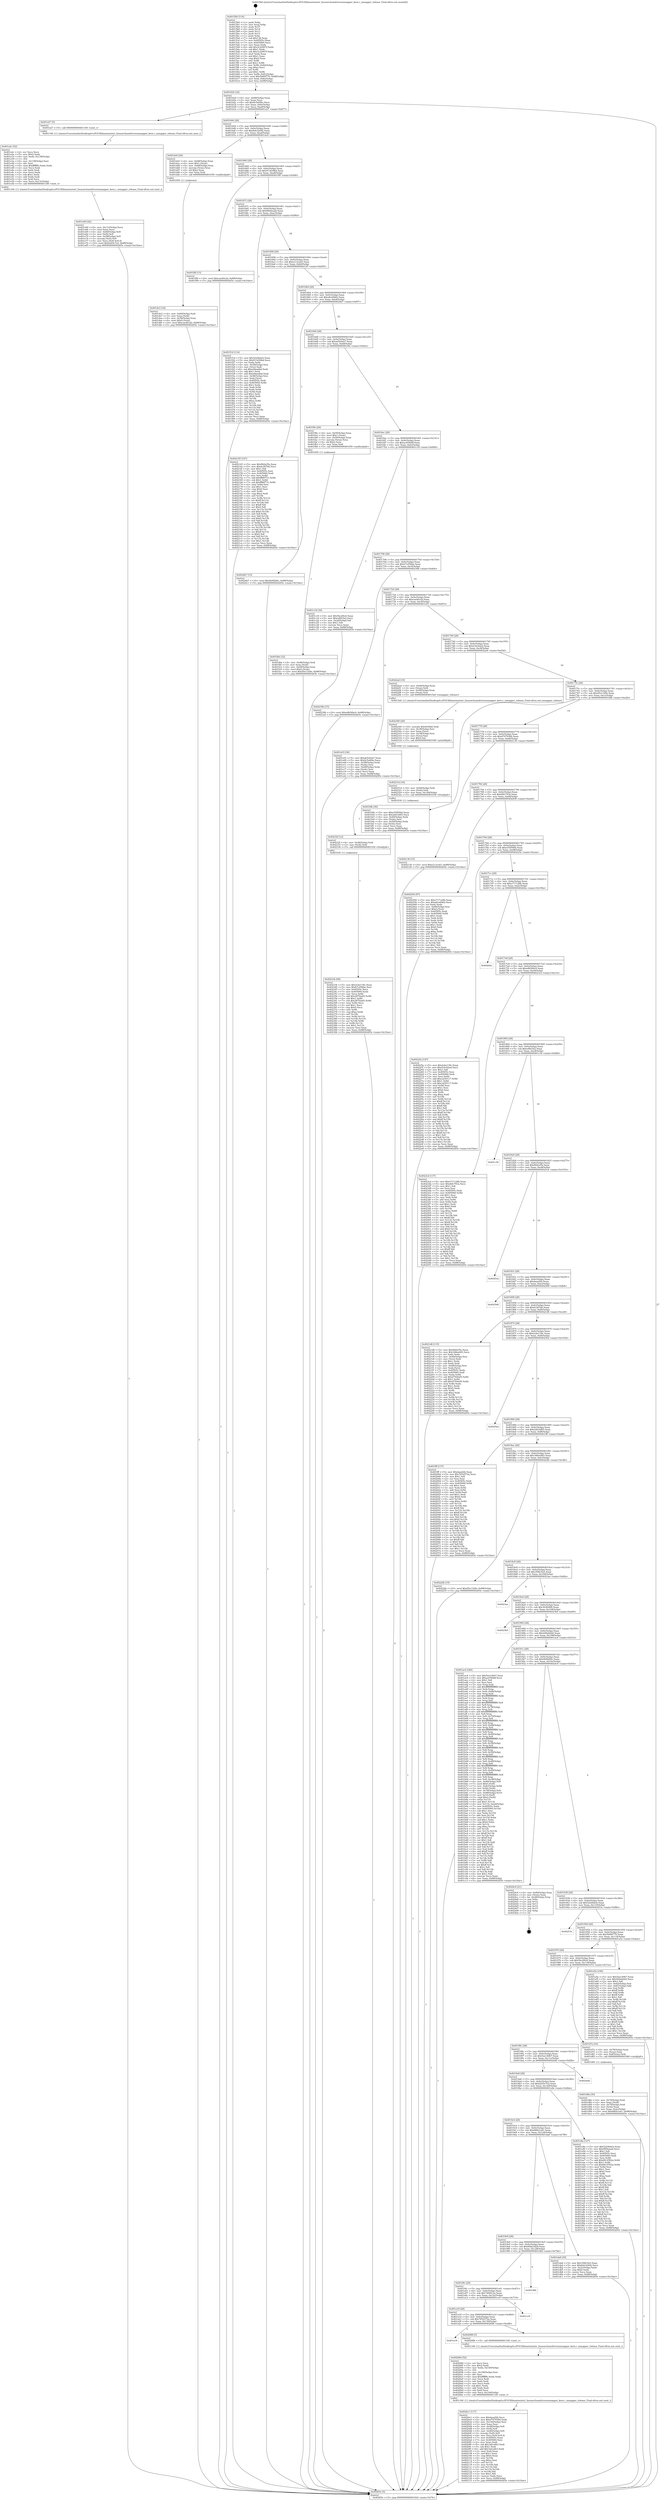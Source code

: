 digraph "0x4015b0" {
  label = "0x4015b0 (/mnt/c/Users/mathe/Desktop/tcc/POCII/binaries/extr_linuxarchumdriversmmapper_kern.c_mmapper_release_Final-ollvm.out::main(0))"
  labelloc = "t"
  node[shape=record]

  Entry [label="",width=0.3,height=0.3,shape=circle,fillcolor=black,style=filled]
  "0x401624" [label="{
     0x401624 [32]\l
     | [instrs]\l
     &nbsp;&nbsp;0x401624 \<+6\>: mov -0x88(%rbp),%eax\l
     &nbsp;&nbsp;0x40162a \<+2\>: mov %eax,%ecx\l
     &nbsp;&nbsp;0x40162c \<+6\>: sub $0x8c5e6f4e,%ecx\l
     &nbsp;&nbsp;0x401632 \<+6\>: mov %eax,-0x9c(%rbp)\l
     &nbsp;&nbsp;0x401638 \<+6\>: mov %ecx,-0xa0(%rbp)\l
     &nbsp;&nbsp;0x40163e \<+6\>: je 0000000000401e27 \<main+0x877\>\l
  }"]
  "0x401e27" [label="{
     0x401e27 [5]\l
     | [instrs]\l
     &nbsp;&nbsp;0x401e27 \<+5\>: call 0000000000401160 \<next_i\>\l
     | [calls]\l
     &nbsp;&nbsp;0x401160 \{1\} (/mnt/c/Users/mathe/Desktop/tcc/POCII/binaries/extr_linuxarchumdriversmmapper_kern.c_mmapper_release_Final-ollvm.out::next_i)\l
  }"]
  "0x401644" [label="{
     0x401644 [28]\l
     | [instrs]\l
     &nbsp;&nbsp;0x401644 \<+5\>: jmp 0000000000401649 \<main+0x99\>\l
     &nbsp;&nbsp;0x401649 \<+6\>: mov -0x9c(%rbp),%eax\l
     &nbsp;&nbsp;0x40164f \<+5\>: sub $0x8eb32492,%eax\l
     &nbsp;&nbsp;0x401654 \<+6\>: mov %eax,-0xa4(%rbp)\l
     &nbsp;&nbsp;0x40165a \<+6\>: je 0000000000401dc6 \<main+0x816\>\l
  }"]
  Exit [label="",width=0.3,height=0.3,shape=circle,fillcolor=black,style=filled,peripheries=2]
  "0x401dc6" [label="{
     0x401dc6 [29]\l
     | [instrs]\l
     &nbsp;&nbsp;0x401dc6 \<+4\>: mov -0x68(%rbp),%rax\l
     &nbsp;&nbsp;0x401dca \<+6\>: movl $0x1,(%rax)\l
     &nbsp;&nbsp;0x401dd0 \<+4\>: mov -0x68(%rbp),%rax\l
     &nbsp;&nbsp;0x401dd4 \<+3\>: movslq (%rax),%rax\l
     &nbsp;&nbsp;0x401dd7 \<+4\>: shl $0x2,%rax\l
     &nbsp;&nbsp;0x401ddb \<+3\>: mov %rax,%rdi\l
     &nbsp;&nbsp;0x401dde \<+5\>: call 0000000000401050 \<malloc@plt\>\l
     | [calls]\l
     &nbsp;&nbsp;0x401050 \{1\} (unknown)\l
  }"]
  "0x401660" [label="{
     0x401660 [28]\l
     | [instrs]\l
     &nbsp;&nbsp;0x401660 \<+5\>: jmp 0000000000401665 \<main+0xb5\>\l
     &nbsp;&nbsp;0x401665 \<+6\>: mov -0x9c(%rbp),%eax\l
     &nbsp;&nbsp;0x40166b \<+5\>: sub $0x913d39bd,%eax\l
     &nbsp;&nbsp;0x401670 \<+6\>: mov %eax,-0xa8(%rbp)\l
     &nbsp;&nbsp;0x401676 \<+6\>: je 0000000000401f8f \<main+0x9df\>\l
  }"]
  "0x40233b" [label="{
     0x40233b [96]\l
     | [instrs]\l
     &nbsp;&nbsp;0x40233b \<+5\>: mov $0x2cbe130c,%eax\l
     &nbsp;&nbsp;0x402340 \<+5\>: mov $0xb7c05bbe,%esi\l
     &nbsp;&nbsp;0x402345 \<+7\>: mov 0x40505c,%ecx\l
     &nbsp;&nbsp;0x40234c \<+7\>: mov 0x405060,%edx\l
     &nbsp;&nbsp;0x402353 \<+3\>: mov %ecx,%r8d\l
     &nbsp;&nbsp;0x402356 \<+7\>: add $0x287f2a65,%r8d\l
     &nbsp;&nbsp;0x40235d \<+4\>: sub $0x1,%r8d\l
     &nbsp;&nbsp;0x402361 \<+7\>: sub $0x287f2a65,%r8d\l
     &nbsp;&nbsp;0x402368 \<+4\>: imul %r8d,%ecx\l
     &nbsp;&nbsp;0x40236c \<+3\>: and $0x1,%ecx\l
     &nbsp;&nbsp;0x40236f \<+3\>: cmp $0x0,%ecx\l
     &nbsp;&nbsp;0x402372 \<+4\>: sete %r9b\l
     &nbsp;&nbsp;0x402376 \<+3\>: cmp $0xa,%edx\l
     &nbsp;&nbsp;0x402379 \<+4\>: setl %r10b\l
     &nbsp;&nbsp;0x40237d \<+3\>: mov %r9b,%r11b\l
     &nbsp;&nbsp;0x402380 \<+3\>: and %r10b,%r11b\l
     &nbsp;&nbsp;0x402383 \<+3\>: xor %r10b,%r9b\l
     &nbsp;&nbsp;0x402386 \<+3\>: or %r9b,%r11b\l
     &nbsp;&nbsp;0x402389 \<+4\>: test $0x1,%r11b\l
     &nbsp;&nbsp;0x40238d \<+3\>: cmovne %esi,%eax\l
     &nbsp;&nbsp;0x402390 \<+6\>: mov %eax,-0x88(%rbp)\l
     &nbsp;&nbsp;0x402396 \<+5\>: jmp 000000000040265e \<main+0x10ae\>\l
  }"]
  "0x401f8f" [label="{
     0x401f8f [15]\l
     | [instrs]\l
     &nbsp;&nbsp;0x401f8f \<+10\>: movl $0xcae40c2d,-0x88(%rbp)\l
     &nbsp;&nbsp;0x401f99 \<+5\>: jmp 000000000040265e \<main+0x10ae\>\l
  }"]
  "0x40167c" [label="{
     0x40167c [28]\l
     | [instrs]\l
     &nbsp;&nbsp;0x40167c \<+5\>: jmp 0000000000401681 \<main+0xd1\>\l
     &nbsp;&nbsp;0x401681 \<+6\>: mov -0x9c(%rbp),%eax\l
     &nbsp;&nbsp;0x401687 \<+5\>: sub $0x9844eaa0,%eax\l
     &nbsp;&nbsp;0x40168c \<+6\>: mov %eax,-0xac(%rbp)\l
     &nbsp;&nbsp;0x401692 \<+6\>: je 0000000000401f1d \<main+0x96d\>\l
  }"]
  "0x40232f" [label="{
     0x40232f [12]\l
     | [instrs]\l
     &nbsp;&nbsp;0x40232f \<+4\>: mov -0x48(%rbp),%rdi\l
     &nbsp;&nbsp;0x402333 \<+3\>: mov (%rdi),%rdi\l
     &nbsp;&nbsp;0x402336 \<+5\>: call 0000000000401030 \<free@plt\>\l
     | [calls]\l
     &nbsp;&nbsp;0x401030 \{1\} (unknown)\l
  }"]
  "0x401f1d" [label="{
     0x401f1d [114]\l
     | [instrs]\l
     &nbsp;&nbsp;0x401f1d \<+5\>: mov $0x52246dcb,%eax\l
     &nbsp;&nbsp;0x401f22 \<+5\>: mov $0x913d39bd,%ecx\l
     &nbsp;&nbsp;0x401f27 \<+2\>: xor %edx,%edx\l
     &nbsp;&nbsp;0x401f29 \<+4\>: mov -0x58(%rbp),%rsi\l
     &nbsp;&nbsp;0x401f2d \<+2\>: mov (%rsi),%edi\l
     &nbsp;&nbsp;0x401f2f \<+6\>: sub $0xefdead6d,%edi\l
     &nbsp;&nbsp;0x401f35 \<+3\>: add $0x1,%edi\l
     &nbsp;&nbsp;0x401f38 \<+6\>: add $0xefdead6d,%edi\l
     &nbsp;&nbsp;0x401f3e \<+4\>: mov -0x58(%rbp),%rsi\l
     &nbsp;&nbsp;0x401f42 \<+2\>: mov %edi,(%rsi)\l
     &nbsp;&nbsp;0x401f44 \<+7\>: mov 0x40505c,%edi\l
     &nbsp;&nbsp;0x401f4b \<+8\>: mov 0x405060,%r8d\l
     &nbsp;&nbsp;0x401f53 \<+3\>: sub $0x1,%edx\l
     &nbsp;&nbsp;0x401f56 \<+3\>: mov %edi,%r9d\l
     &nbsp;&nbsp;0x401f59 \<+3\>: add %edx,%r9d\l
     &nbsp;&nbsp;0x401f5c \<+4\>: imul %r9d,%edi\l
     &nbsp;&nbsp;0x401f60 \<+3\>: and $0x1,%edi\l
     &nbsp;&nbsp;0x401f63 \<+3\>: cmp $0x0,%edi\l
     &nbsp;&nbsp;0x401f66 \<+4\>: sete %r10b\l
     &nbsp;&nbsp;0x401f6a \<+4\>: cmp $0xa,%r8d\l
     &nbsp;&nbsp;0x401f6e \<+4\>: setl %r11b\l
     &nbsp;&nbsp;0x401f72 \<+3\>: mov %r10b,%bl\l
     &nbsp;&nbsp;0x401f75 \<+3\>: and %r11b,%bl\l
     &nbsp;&nbsp;0x401f78 \<+3\>: xor %r11b,%r10b\l
     &nbsp;&nbsp;0x401f7b \<+3\>: or %r10b,%bl\l
     &nbsp;&nbsp;0x401f7e \<+3\>: test $0x1,%bl\l
     &nbsp;&nbsp;0x401f81 \<+3\>: cmovne %ecx,%eax\l
     &nbsp;&nbsp;0x401f84 \<+6\>: mov %eax,-0x88(%rbp)\l
     &nbsp;&nbsp;0x401f8a \<+5\>: jmp 000000000040265e \<main+0x10ae\>\l
  }"]
  "0x401698" [label="{
     0x401698 [28]\l
     | [instrs]\l
     &nbsp;&nbsp;0x401698 \<+5\>: jmp 000000000040169d \<main+0xed\>\l
     &nbsp;&nbsp;0x40169d \<+6\>: mov -0x9c(%rbp),%eax\l
     &nbsp;&nbsp;0x4016a3 \<+5\>: sub $0xa1c3ca43,%eax\l
     &nbsp;&nbsp;0x4016a8 \<+6\>: mov %eax,-0xb0(%rbp)\l
     &nbsp;&nbsp;0x4016ae \<+6\>: je 0000000000402145 \<main+0xb95\>\l
  }"]
  "0x40231d" [label="{
     0x40231d [18]\l
     | [instrs]\l
     &nbsp;&nbsp;0x40231d \<+4\>: mov -0x60(%rbp),%rdi\l
     &nbsp;&nbsp;0x402321 \<+3\>: mov (%rdi),%rdi\l
     &nbsp;&nbsp;0x402324 \<+6\>: mov %eax,-0x148(%rbp)\l
     &nbsp;&nbsp;0x40232a \<+5\>: call 0000000000401030 \<free@plt\>\l
     | [calls]\l
     &nbsp;&nbsp;0x401030 \{1\} (unknown)\l
  }"]
  "0x402145" [label="{
     0x402145 [147]\l
     | [instrs]\l
     &nbsp;&nbsp;0x402145 \<+5\>: mov $0xf9d2cf5a,%eax\l
     &nbsp;&nbsp;0x40214a \<+5\>: mov $0xdc267bb,%ecx\l
     &nbsp;&nbsp;0x40214f \<+2\>: mov $0x1,%dl\l
     &nbsp;&nbsp;0x402151 \<+7\>: mov 0x40505c,%esi\l
     &nbsp;&nbsp;0x402158 \<+7\>: mov 0x405060,%edi\l
     &nbsp;&nbsp;0x40215f \<+3\>: mov %esi,%r8d\l
     &nbsp;&nbsp;0x402162 \<+7\>: add $0xff86f731,%r8d\l
     &nbsp;&nbsp;0x402169 \<+4\>: sub $0x1,%r8d\l
     &nbsp;&nbsp;0x40216d \<+7\>: sub $0xff86f731,%r8d\l
     &nbsp;&nbsp;0x402174 \<+4\>: imul %r8d,%esi\l
     &nbsp;&nbsp;0x402178 \<+3\>: and $0x1,%esi\l
     &nbsp;&nbsp;0x40217b \<+3\>: cmp $0x0,%esi\l
     &nbsp;&nbsp;0x40217e \<+4\>: sete %r9b\l
     &nbsp;&nbsp;0x402182 \<+3\>: cmp $0xa,%edi\l
     &nbsp;&nbsp;0x402185 \<+4\>: setl %r10b\l
     &nbsp;&nbsp;0x402189 \<+3\>: mov %r9b,%r11b\l
     &nbsp;&nbsp;0x40218c \<+4\>: xor $0xff,%r11b\l
     &nbsp;&nbsp;0x402190 \<+3\>: mov %r10b,%bl\l
     &nbsp;&nbsp;0x402193 \<+3\>: xor $0xff,%bl\l
     &nbsp;&nbsp;0x402196 \<+3\>: xor $0x0,%dl\l
     &nbsp;&nbsp;0x402199 \<+3\>: mov %r11b,%r14b\l
     &nbsp;&nbsp;0x40219c \<+4\>: and $0x0,%r14b\l
     &nbsp;&nbsp;0x4021a0 \<+3\>: and %dl,%r9b\l
     &nbsp;&nbsp;0x4021a3 \<+3\>: mov %bl,%r15b\l
     &nbsp;&nbsp;0x4021a6 \<+4\>: and $0x0,%r15b\l
     &nbsp;&nbsp;0x4021aa \<+3\>: and %dl,%r10b\l
     &nbsp;&nbsp;0x4021ad \<+3\>: or %r9b,%r14b\l
     &nbsp;&nbsp;0x4021b0 \<+3\>: or %r10b,%r15b\l
     &nbsp;&nbsp;0x4021b3 \<+3\>: xor %r15b,%r14b\l
     &nbsp;&nbsp;0x4021b6 \<+3\>: or %bl,%r11b\l
     &nbsp;&nbsp;0x4021b9 \<+4\>: xor $0xff,%r11b\l
     &nbsp;&nbsp;0x4021bd \<+3\>: or $0x0,%dl\l
     &nbsp;&nbsp;0x4021c0 \<+3\>: and %dl,%r11b\l
     &nbsp;&nbsp;0x4021c3 \<+3\>: or %r11b,%r14b\l
     &nbsp;&nbsp;0x4021c6 \<+4\>: test $0x1,%r14b\l
     &nbsp;&nbsp;0x4021ca \<+3\>: cmovne %ecx,%eax\l
     &nbsp;&nbsp;0x4021cd \<+6\>: mov %eax,-0x88(%rbp)\l
     &nbsp;&nbsp;0x4021d3 \<+5\>: jmp 000000000040265e \<main+0x10ae\>\l
  }"]
  "0x4016b4" [label="{
     0x4016b4 [28]\l
     | [instrs]\l
     &nbsp;&nbsp;0x4016b4 \<+5\>: jmp 00000000004016b9 \<main+0x109\>\l
     &nbsp;&nbsp;0x4016b9 \<+6\>: mov -0x9c(%rbp),%eax\l
     &nbsp;&nbsp;0x4016bf \<+5\>: sub $0xa8ce6b62,%eax\l
     &nbsp;&nbsp;0x4016c4 \<+6\>: mov %eax,-0xb4(%rbp)\l
     &nbsp;&nbsp;0x4016ca \<+6\>: je 00000000004024b7 \<main+0xf07\>\l
  }"]
  "0x402300" [label="{
     0x402300 [29]\l
     | [instrs]\l
     &nbsp;&nbsp;0x402300 \<+10\>: movabs $0x4030b6,%rdi\l
     &nbsp;&nbsp;0x40230a \<+4\>: mov -0x38(%rbp),%rsi\l
     &nbsp;&nbsp;0x40230e \<+2\>: mov %eax,(%rsi)\l
     &nbsp;&nbsp;0x402310 \<+4\>: mov -0x38(%rbp),%rsi\l
     &nbsp;&nbsp;0x402314 \<+2\>: mov (%rsi),%esi\l
     &nbsp;&nbsp;0x402316 \<+2\>: mov $0x0,%al\l
     &nbsp;&nbsp;0x402318 \<+5\>: call 0000000000401040 \<printf@plt\>\l
     | [calls]\l
     &nbsp;&nbsp;0x401040 \{1\} (unknown)\l
  }"]
  "0x4024b7" [label="{
     0x4024b7 [15]\l
     | [instrs]\l
     &nbsp;&nbsp;0x4024b7 \<+10\>: movl $0x4b9f266c,-0x88(%rbp)\l
     &nbsp;&nbsp;0x4024c1 \<+5\>: jmp 000000000040265e \<main+0x10ae\>\l
  }"]
  "0x4016d0" [label="{
     0x4016d0 [28]\l
     | [instrs]\l
     &nbsp;&nbsp;0x4016d0 \<+5\>: jmp 00000000004016d5 \<main+0x125\>\l
     &nbsp;&nbsp;0x4016d5 \<+6\>: mov -0x9c(%rbp),%eax\l
     &nbsp;&nbsp;0x4016db \<+5\>: sub $0xab5e0ea7,%eax\l
     &nbsp;&nbsp;0x4016e0 \<+6\>: mov %eax,-0xb8(%rbp)\l
     &nbsp;&nbsp;0x4016e6 \<+6\>: je 0000000000401f9e \<main+0x9ee\>\l
  }"]
  "0x4020c1" [label="{
     0x4020c1 [117]\l
     | [instrs]\l
     &nbsp;&nbsp;0x4020c1 \<+5\>: mov $0xdaaef2b,%ecx\l
     &nbsp;&nbsp;0x4020c6 \<+5\>: mov $0xd7479384,%edx\l
     &nbsp;&nbsp;0x4020cb \<+6\>: mov -0x144(%rbp),%esi\l
     &nbsp;&nbsp;0x4020d1 \<+3\>: imul %eax,%esi\l
     &nbsp;&nbsp;0x4020d4 \<+4\>: mov -0x48(%rbp),%r8\l
     &nbsp;&nbsp;0x4020d8 \<+3\>: mov (%r8),%r8\l
     &nbsp;&nbsp;0x4020db \<+4\>: mov -0x40(%rbp),%r9\l
     &nbsp;&nbsp;0x4020df \<+3\>: movslq (%r9),%r9\l
     &nbsp;&nbsp;0x4020e2 \<+4\>: mov %esi,(%r8,%r9,4)\l
     &nbsp;&nbsp;0x4020e6 \<+7\>: mov 0x40505c,%eax\l
     &nbsp;&nbsp;0x4020ed \<+7\>: mov 0x405060,%esi\l
     &nbsp;&nbsp;0x4020f4 \<+2\>: mov %eax,%edi\l
     &nbsp;&nbsp;0x4020f6 \<+6\>: sub $0x3afca4b3,%edi\l
     &nbsp;&nbsp;0x4020fc \<+3\>: sub $0x1,%edi\l
     &nbsp;&nbsp;0x4020ff \<+6\>: add $0x3afca4b3,%edi\l
     &nbsp;&nbsp;0x402105 \<+3\>: imul %edi,%eax\l
     &nbsp;&nbsp;0x402108 \<+3\>: and $0x1,%eax\l
     &nbsp;&nbsp;0x40210b \<+3\>: cmp $0x0,%eax\l
     &nbsp;&nbsp;0x40210e \<+4\>: sete %r10b\l
     &nbsp;&nbsp;0x402112 \<+3\>: cmp $0xa,%esi\l
     &nbsp;&nbsp;0x402115 \<+4\>: setl %r11b\l
     &nbsp;&nbsp;0x402119 \<+3\>: mov %r10b,%bl\l
     &nbsp;&nbsp;0x40211c \<+3\>: and %r11b,%bl\l
     &nbsp;&nbsp;0x40211f \<+3\>: xor %r11b,%r10b\l
     &nbsp;&nbsp;0x402122 \<+3\>: or %r10b,%bl\l
     &nbsp;&nbsp;0x402125 \<+3\>: test $0x1,%bl\l
     &nbsp;&nbsp;0x402128 \<+3\>: cmovne %edx,%ecx\l
     &nbsp;&nbsp;0x40212b \<+6\>: mov %ecx,-0x88(%rbp)\l
     &nbsp;&nbsp;0x402131 \<+5\>: jmp 000000000040265e \<main+0x10ae\>\l
  }"]
  "0x401f9e" [label="{
     0x401f9e [29]\l
     | [instrs]\l
     &nbsp;&nbsp;0x401f9e \<+4\>: mov -0x50(%rbp),%rax\l
     &nbsp;&nbsp;0x401fa2 \<+6\>: movl $0x1,(%rax)\l
     &nbsp;&nbsp;0x401fa8 \<+4\>: mov -0x50(%rbp),%rax\l
     &nbsp;&nbsp;0x401fac \<+3\>: movslq (%rax),%rax\l
     &nbsp;&nbsp;0x401faf \<+4\>: shl $0x2,%rax\l
     &nbsp;&nbsp;0x401fb3 \<+3\>: mov %rax,%rdi\l
     &nbsp;&nbsp;0x401fb6 \<+5\>: call 0000000000401050 \<malloc@plt\>\l
     | [calls]\l
     &nbsp;&nbsp;0x401050 \{1\} (unknown)\l
  }"]
  "0x4016ec" [label="{
     0x4016ec [28]\l
     | [instrs]\l
     &nbsp;&nbsp;0x4016ec \<+5\>: jmp 00000000004016f1 \<main+0x141\>\l
     &nbsp;&nbsp;0x4016f1 \<+6\>: mov -0x9c(%rbp),%eax\l
     &nbsp;&nbsp;0x4016f7 \<+5\>: sub $0xac459ddf,%eax\l
     &nbsp;&nbsp;0x4016fc \<+6\>: mov %eax,-0xbc(%rbp)\l
     &nbsp;&nbsp;0x401702 \<+6\>: je 0000000000401c18 \<main+0x668\>\l
  }"]
  "0x40208d" [label="{
     0x40208d [52]\l
     | [instrs]\l
     &nbsp;&nbsp;0x40208d \<+2\>: xor %ecx,%ecx\l
     &nbsp;&nbsp;0x40208f \<+5\>: mov $0x2,%edx\l
     &nbsp;&nbsp;0x402094 \<+6\>: mov %edx,-0x140(%rbp)\l
     &nbsp;&nbsp;0x40209a \<+1\>: cltd\l
     &nbsp;&nbsp;0x40209b \<+6\>: mov -0x140(%rbp),%esi\l
     &nbsp;&nbsp;0x4020a1 \<+2\>: idiv %esi\l
     &nbsp;&nbsp;0x4020a3 \<+6\>: imul $0xfffffffe,%edx,%edx\l
     &nbsp;&nbsp;0x4020a9 \<+2\>: mov %ecx,%edi\l
     &nbsp;&nbsp;0x4020ab \<+2\>: sub %edx,%edi\l
     &nbsp;&nbsp;0x4020ad \<+2\>: mov %ecx,%edx\l
     &nbsp;&nbsp;0x4020af \<+3\>: sub $0x1,%edx\l
     &nbsp;&nbsp;0x4020b2 \<+2\>: add %edx,%edi\l
     &nbsp;&nbsp;0x4020b4 \<+2\>: sub %edi,%ecx\l
     &nbsp;&nbsp;0x4020b6 \<+6\>: mov %ecx,-0x144(%rbp)\l
     &nbsp;&nbsp;0x4020bc \<+5\>: call 0000000000401160 \<next_i\>\l
     | [calls]\l
     &nbsp;&nbsp;0x401160 \{1\} (/mnt/c/Users/mathe/Desktop/tcc/POCII/binaries/extr_linuxarchumdriversmmapper_kern.c_mmapper_release_Final-ollvm.out::next_i)\l
  }"]
  "0x401c18" [label="{
     0x401c18 [30]\l
     | [instrs]\l
     &nbsp;&nbsp;0x401c18 \<+5\>: mov $0x5bc2f4c6,%eax\l
     &nbsp;&nbsp;0x401c1d \<+5\>: mov $0xedfd1fa2,%ecx\l
     &nbsp;&nbsp;0x401c22 \<+3\>: mov -0x2d(%rbp),%dl\l
     &nbsp;&nbsp;0x401c25 \<+3\>: test $0x1,%dl\l
     &nbsp;&nbsp;0x401c28 \<+3\>: cmovne %ecx,%eax\l
     &nbsp;&nbsp;0x401c2b \<+6\>: mov %eax,-0x88(%rbp)\l
     &nbsp;&nbsp;0x401c31 \<+5\>: jmp 000000000040265e \<main+0x10ae\>\l
  }"]
  "0x401708" [label="{
     0x401708 [28]\l
     | [instrs]\l
     &nbsp;&nbsp;0x401708 \<+5\>: jmp 000000000040170d \<main+0x15d\>\l
     &nbsp;&nbsp;0x40170d \<+6\>: mov -0x9c(%rbp),%eax\l
     &nbsp;&nbsp;0x401713 \<+5\>: sub $0xb7c05bbe,%eax\l
     &nbsp;&nbsp;0x401718 \<+6\>: mov %eax,-0xc0(%rbp)\l
     &nbsp;&nbsp;0x40171e \<+6\>: je 000000000040239b \<main+0xdeb\>\l
  }"]
  "0x401a34" [label="{
     0x401a34\l
  }", style=dashed]
  "0x40239b" [label="{
     0x40239b [15]\l
     | [instrs]\l
     &nbsp;&nbsp;0x40239b \<+10\>: movl $0xe8b56bc0,-0x88(%rbp)\l
     &nbsp;&nbsp;0x4023a5 \<+5\>: jmp 000000000040265e \<main+0x10ae\>\l
  }"]
  "0x401724" [label="{
     0x401724 [28]\l
     | [instrs]\l
     &nbsp;&nbsp;0x401724 \<+5\>: jmp 0000000000401729 \<main+0x179\>\l
     &nbsp;&nbsp;0x401729 \<+6\>: mov -0x9c(%rbp),%eax\l
     &nbsp;&nbsp;0x40172f \<+5\>: sub $0xcae40c2d,%eax\l
     &nbsp;&nbsp;0x401734 \<+6\>: mov %eax,-0xc4(%rbp)\l
     &nbsp;&nbsp;0x40173a \<+6\>: je 0000000000401e03 \<main+0x853\>\l
  }"]
  "0x402088" [label="{
     0x402088 [5]\l
     | [instrs]\l
     &nbsp;&nbsp;0x402088 \<+5\>: call 0000000000401160 \<next_i\>\l
     | [calls]\l
     &nbsp;&nbsp;0x401160 \{1\} (/mnt/c/Users/mathe/Desktop/tcc/POCII/binaries/extr_linuxarchumdriversmmapper_kern.c_mmapper_release_Final-ollvm.out::next_i)\l
  }"]
  "0x401e03" [label="{
     0x401e03 [36]\l
     | [instrs]\l
     &nbsp;&nbsp;0x401e03 \<+5\>: mov $0xab5e0ea7,%eax\l
     &nbsp;&nbsp;0x401e08 \<+5\>: mov $0x8c5e6f4e,%ecx\l
     &nbsp;&nbsp;0x401e0d \<+4\>: mov -0x58(%rbp),%rdx\l
     &nbsp;&nbsp;0x401e11 \<+2\>: mov (%rdx),%esi\l
     &nbsp;&nbsp;0x401e13 \<+4\>: mov -0x68(%rbp),%rdx\l
     &nbsp;&nbsp;0x401e17 \<+2\>: cmp (%rdx),%esi\l
     &nbsp;&nbsp;0x401e19 \<+3\>: cmovl %ecx,%eax\l
     &nbsp;&nbsp;0x401e1c \<+6\>: mov %eax,-0x88(%rbp)\l
     &nbsp;&nbsp;0x401e22 \<+5\>: jmp 000000000040265e \<main+0x10ae\>\l
  }"]
  "0x401740" [label="{
     0x401740 [28]\l
     | [instrs]\l
     &nbsp;&nbsp;0x401740 \<+5\>: jmp 0000000000401745 \<main+0x195\>\l
     &nbsp;&nbsp;0x401745 \<+6\>: mov -0x9c(%rbp),%eax\l
     &nbsp;&nbsp;0x40174b \<+5\>: sub $0xd16c62ed,%eax\l
     &nbsp;&nbsp;0x401750 \<+6\>: mov %eax,-0xc8(%rbp)\l
     &nbsp;&nbsp;0x401756 \<+6\>: je 00000000004022ed \<main+0xd3d\>\l
  }"]
  "0x401a18" [label="{
     0x401a18 [28]\l
     | [instrs]\l
     &nbsp;&nbsp;0x401a18 \<+5\>: jmp 0000000000401a1d \<main+0x46d\>\l
     &nbsp;&nbsp;0x401a1d \<+6\>: mov -0x9c(%rbp),%eax\l
     &nbsp;&nbsp;0x401a23 \<+5\>: sub $0x7652572a,%eax\l
     &nbsp;&nbsp;0x401a28 \<+6\>: mov %eax,-0x130(%rbp)\l
     &nbsp;&nbsp;0x401a2e \<+6\>: je 0000000000402088 \<main+0xad8\>\l
  }"]
  "0x4022ed" [label="{
     0x4022ed [19]\l
     | [instrs]\l
     &nbsp;&nbsp;0x4022ed \<+4\>: mov -0x60(%rbp),%rax\l
     &nbsp;&nbsp;0x4022f1 \<+3\>: mov (%rax),%rdi\l
     &nbsp;&nbsp;0x4022f4 \<+4\>: mov -0x48(%rbp),%rax\l
     &nbsp;&nbsp;0x4022f8 \<+3\>: mov (%rax),%rsi\l
     &nbsp;&nbsp;0x4022fb \<+5\>: call 00000000004015a0 \<mmapper_release\>\l
     | [calls]\l
     &nbsp;&nbsp;0x4015a0 \{1\} (/mnt/c/Users/mathe/Desktop/tcc/POCII/binaries/extr_linuxarchumdriversmmapper_kern.c_mmapper_release_Final-ollvm.out::mmapper_release)\l
  }"]
  "0x40175c" [label="{
     0x40175c [28]\l
     | [instrs]\l
     &nbsp;&nbsp;0x40175c \<+5\>: jmp 0000000000401761 \<main+0x1b1\>\l
     &nbsp;&nbsp;0x401761 \<+6\>: mov -0x9c(%rbp),%eax\l
     &nbsp;&nbsp;0x401767 \<+5\>: sub $0xd5e1329e,%eax\l
     &nbsp;&nbsp;0x40176c \<+6\>: mov %eax,-0xcc(%rbp)\l
     &nbsp;&nbsp;0x401772 \<+6\>: je 0000000000401fdb \<main+0xa2b\>\l
  }"]
  "0x401cc9" [label="{
     0x401cc9\l
  }", style=dashed]
  "0x401fdb" [label="{
     0x401fdb [36]\l
     | [instrs]\l
     &nbsp;&nbsp;0x401fdb \<+5\>: mov $0xe55f500d,%eax\l
     &nbsp;&nbsp;0x401fe0 \<+5\>: mov $0x2dd1bf65,%ecx\l
     &nbsp;&nbsp;0x401fe5 \<+4\>: mov -0x40(%rbp),%rdx\l
     &nbsp;&nbsp;0x401fe9 \<+2\>: mov (%rdx),%esi\l
     &nbsp;&nbsp;0x401feb \<+4\>: mov -0x50(%rbp),%rdx\l
     &nbsp;&nbsp;0x401fef \<+2\>: cmp (%rdx),%esi\l
     &nbsp;&nbsp;0x401ff1 \<+3\>: cmovl %ecx,%eax\l
     &nbsp;&nbsp;0x401ff4 \<+6\>: mov %eax,-0x88(%rbp)\l
     &nbsp;&nbsp;0x401ffa \<+5\>: jmp 000000000040265e \<main+0x10ae\>\l
  }"]
  "0x401778" [label="{
     0x401778 [28]\l
     | [instrs]\l
     &nbsp;&nbsp;0x401778 \<+5\>: jmp 000000000040177d \<main+0x1cd\>\l
     &nbsp;&nbsp;0x40177d \<+6\>: mov -0x9c(%rbp),%eax\l
     &nbsp;&nbsp;0x401783 \<+5\>: sub $0xd7479384,%eax\l
     &nbsp;&nbsp;0x401788 \<+6\>: mov %eax,-0xd0(%rbp)\l
     &nbsp;&nbsp;0x40178e \<+6\>: je 0000000000402136 \<main+0xb86\>\l
  }"]
  "0x4019fc" [label="{
     0x4019fc [28]\l
     | [instrs]\l
     &nbsp;&nbsp;0x4019fc \<+5\>: jmp 0000000000401a01 \<main+0x451\>\l
     &nbsp;&nbsp;0x401a01 \<+6\>: mov -0x9c(%rbp),%eax\l
     &nbsp;&nbsp;0x401a07 \<+5\>: sub $0x74f9412a,%eax\l
     &nbsp;&nbsp;0x401a0c \<+6\>: mov %eax,-0x12c(%rbp)\l
     &nbsp;&nbsp;0x401a12 \<+6\>: je 0000000000401cc9 \<main+0x719\>\l
  }"]
  "0x402136" [label="{
     0x402136 [15]\l
     | [instrs]\l
     &nbsp;&nbsp;0x402136 \<+10\>: movl $0xa1c3ca43,-0x88(%rbp)\l
     &nbsp;&nbsp;0x402140 \<+5\>: jmp 000000000040265e \<main+0x10ae\>\l
  }"]
  "0x401794" [label="{
     0x401794 [28]\l
     | [instrs]\l
     &nbsp;&nbsp;0x401794 \<+5\>: jmp 0000000000401799 \<main+0x1e9\>\l
     &nbsp;&nbsp;0x401799 \<+6\>: mov -0x9c(%rbp),%eax\l
     &nbsp;&nbsp;0x40179f \<+5\>: sub $0xdbfc793a,%eax\l
     &nbsp;&nbsp;0x4017a4 \<+6\>: mov %eax,-0xd4(%rbp)\l
     &nbsp;&nbsp;0x4017aa \<+6\>: je 0000000000402456 \<main+0xea6\>\l
  }"]
  "0x401d6b" [label="{
     0x401d6b\l
  }", style=dashed]
  "0x402456" [label="{
     0x402456 [97]\l
     | [instrs]\l
     &nbsp;&nbsp;0x402456 \<+5\>: mov $0xe717c28b,%eax\l
     &nbsp;&nbsp;0x40245b \<+5\>: mov $0xa8ce6b62,%ecx\l
     &nbsp;&nbsp;0x402460 \<+2\>: xor %edx,%edx\l
     &nbsp;&nbsp;0x402462 \<+4\>: mov -0x80(%rbp),%rsi\l
     &nbsp;&nbsp;0x402466 \<+6\>: movl $0x0,(%rsi)\l
     &nbsp;&nbsp;0x40246c \<+7\>: mov 0x40505c,%edi\l
     &nbsp;&nbsp;0x402473 \<+8\>: mov 0x405060,%r8d\l
     &nbsp;&nbsp;0x40247b \<+3\>: sub $0x1,%edx\l
     &nbsp;&nbsp;0x40247e \<+3\>: mov %edi,%r9d\l
     &nbsp;&nbsp;0x402481 \<+3\>: add %edx,%r9d\l
     &nbsp;&nbsp;0x402484 \<+4\>: imul %r9d,%edi\l
     &nbsp;&nbsp;0x402488 \<+3\>: and $0x1,%edi\l
     &nbsp;&nbsp;0x40248b \<+3\>: cmp $0x0,%edi\l
     &nbsp;&nbsp;0x40248e \<+4\>: sete %r10b\l
     &nbsp;&nbsp;0x402492 \<+4\>: cmp $0xa,%r8d\l
     &nbsp;&nbsp;0x402496 \<+4\>: setl %r11b\l
     &nbsp;&nbsp;0x40249a \<+3\>: mov %r10b,%bl\l
     &nbsp;&nbsp;0x40249d \<+3\>: and %r11b,%bl\l
     &nbsp;&nbsp;0x4024a0 \<+3\>: xor %r11b,%r10b\l
     &nbsp;&nbsp;0x4024a3 \<+3\>: or %r10b,%bl\l
     &nbsp;&nbsp;0x4024a6 \<+3\>: test $0x1,%bl\l
     &nbsp;&nbsp;0x4024a9 \<+3\>: cmovne %ecx,%eax\l
     &nbsp;&nbsp;0x4024ac \<+6\>: mov %eax,-0x88(%rbp)\l
     &nbsp;&nbsp;0x4024b2 \<+5\>: jmp 000000000040265e \<main+0x10ae\>\l
  }"]
  "0x4017b0" [label="{
     0x4017b0 [28]\l
     | [instrs]\l
     &nbsp;&nbsp;0x4017b0 \<+5\>: jmp 00000000004017b5 \<main+0x205\>\l
     &nbsp;&nbsp;0x4017b5 \<+6\>: mov -0x9c(%rbp),%eax\l
     &nbsp;&nbsp;0x4017bb \<+5\>: sub $0xe55f500d,%eax\l
     &nbsp;&nbsp;0x4017c0 \<+6\>: mov %eax,-0xd8(%rbp)\l
     &nbsp;&nbsp;0x4017c6 \<+6\>: je 000000000040225a \<main+0xcaa\>\l
  }"]
  "0x401fbb" [label="{
     0x401fbb [32]\l
     | [instrs]\l
     &nbsp;&nbsp;0x401fbb \<+4\>: mov -0x48(%rbp),%rdi\l
     &nbsp;&nbsp;0x401fbf \<+3\>: mov %rax,(%rdi)\l
     &nbsp;&nbsp;0x401fc2 \<+4\>: mov -0x40(%rbp),%rax\l
     &nbsp;&nbsp;0x401fc6 \<+6\>: movl $0x0,(%rax)\l
     &nbsp;&nbsp;0x401fcc \<+10\>: movl $0xd5e1329e,-0x88(%rbp)\l
     &nbsp;&nbsp;0x401fd6 \<+5\>: jmp 000000000040265e \<main+0x10ae\>\l
  }"]
  "0x40225a" [label="{
     0x40225a [147]\l
     | [instrs]\l
     &nbsp;&nbsp;0x40225a \<+5\>: mov $0x2cbe130c,%eax\l
     &nbsp;&nbsp;0x40225f \<+5\>: mov $0xd16c62ed,%ecx\l
     &nbsp;&nbsp;0x402264 \<+2\>: mov $0x1,%dl\l
     &nbsp;&nbsp;0x402266 \<+7\>: mov 0x40505c,%esi\l
     &nbsp;&nbsp;0x40226d \<+7\>: mov 0x405060,%edi\l
     &nbsp;&nbsp;0x402274 \<+3\>: mov %esi,%r8d\l
     &nbsp;&nbsp;0x402277 \<+7\>: add $0xcaf30117,%r8d\l
     &nbsp;&nbsp;0x40227e \<+4\>: sub $0x1,%r8d\l
     &nbsp;&nbsp;0x402282 \<+7\>: sub $0xcaf30117,%r8d\l
     &nbsp;&nbsp;0x402289 \<+4\>: imul %r8d,%esi\l
     &nbsp;&nbsp;0x40228d \<+3\>: and $0x1,%esi\l
     &nbsp;&nbsp;0x402290 \<+3\>: cmp $0x0,%esi\l
     &nbsp;&nbsp;0x402293 \<+4\>: sete %r9b\l
     &nbsp;&nbsp;0x402297 \<+3\>: cmp $0xa,%edi\l
     &nbsp;&nbsp;0x40229a \<+4\>: setl %r10b\l
     &nbsp;&nbsp;0x40229e \<+3\>: mov %r9b,%r11b\l
     &nbsp;&nbsp;0x4022a1 \<+4\>: xor $0xff,%r11b\l
     &nbsp;&nbsp;0x4022a5 \<+3\>: mov %r10b,%bl\l
     &nbsp;&nbsp;0x4022a8 \<+3\>: xor $0xff,%bl\l
     &nbsp;&nbsp;0x4022ab \<+3\>: xor $0x1,%dl\l
     &nbsp;&nbsp;0x4022ae \<+3\>: mov %r11b,%r14b\l
     &nbsp;&nbsp;0x4022b1 \<+4\>: and $0xff,%r14b\l
     &nbsp;&nbsp;0x4022b5 \<+3\>: and %dl,%r9b\l
     &nbsp;&nbsp;0x4022b8 \<+3\>: mov %bl,%r15b\l
     &nbsp;&nbsp;0x4022bb \<+4\>: and $0xff,%r15b\l
     &nbsp;&nbsp;0x4022bf \<+3\>: and %dl,%r10b\l
     &nbsp;&nbsp;0x4022c2 \<+3\>: or %r9b,%r14b\l
     &nbsp;&nbsp;0x4022c5 \<+3\>: or %r10b,%r15b\l
     &nbsp;&nbsp;0x4022c8 \<+3\>: xor %r15b,%r14b\l
     &nbsp;&nbsp;0x4022cb \<+3\>: or %bl,%r11b\l
     &nbsp;&nbsp;0x4022ce \<+4\>: xor $0xff,%r11b\l
     &nbsp;&nbsp;0x4022d2 \<+3\>: or $0x1,%dl\l
     &nbsp;&nbsp;0x4022d5 \<+3\>: and %dl,%r11b\l
     &nbsp;&nbsp;0x4022d8 \<+3\>: or %r11b,%r14b\l
     &nbsp;&nbsp;0x4022db \<+4\>: test $0x1,%r14b\l
     &nbsp;&nbsp;0x4022df \<+3\>: cmovne %ecx,%eax\l
     &nbsp;&nbsp;0x4022e2 \<+6\>: mov %eax,-0x88(%rbp)\l
     &nbsp;&nbsp;0x4022e8 \<+5\>: jmp 000000000040265e \<main+0x10ae\>\l
  }"]
  "0x4017cc" [label="{
     0x4017cc [28]\l
     | [instrs]\l
     &nbsp;&nbsp;0x4017cc \<+5\>: jmp 00000000004017d1 \<main+0x221\>\l
     &nbsp;&nbsp;0x4017d1 \<+6\>: mov -0x9c(%rbp),%eax\l
     &nbsp;&nbsp;0x4017d7 \<+5\>: sub $0xe717c28b,%eax\l
     &nbsp;&nbsp;0x4017dc \<+6\>: mov %eax,-0xdc(%rbp)\l
     &nbsp;&nbsp;0x4017e2 \<+6\>: je 000000000040264a \<main+0x109a\>\l
  }"]
  "0x401e60" [label="{
     0x401e60 [42]\l
     | [instrs]\l
     &nbsp;&nbsp;0x401e60 \<+6\>: mov -0x13c(%rbp),%ecx\l
     &nbsp;&nbsp;0x401e66 \<+3\>: imul %eax,%ecx\l
     &nbsp;&nbsp;0x401e69 \<+4\>: mov -0x60(%rbp),%r8\l
     &nbsp;&nbsp;0x401e6d \<+3\>: mov (%r8),%r8\l
     &nbsp;&nbsp;0x401e70 \<+4\>: mov -0x58(%rbp),%r9\l
     &nbsp;&nbsp;0x401e74 \<+3\>: movslq (%r9),%r9\l
     &nbsp;&nbsp;0x401e77 \<+4\>: mov %ecx,(%r8,%r9,4)\l
     &nbsp;&nbsp;0x401e7b \<+10\>: movl $0x6245c7e2,-0x88(%rbp)\l
     &nbsp;&nbsp;0x401e85 \<+5\>: jmp 000000000040265e \<main+0x10ae\>\l
  }"]
  "0x40264a" [label="{
     0x40264a\l
  }", style=dashed]
  "0x4017e8" [label="{
     0x4017e8 [28]\l
     | [instrs]\l
     &nbsp;&nbsp;0x4017e8 \<+5\>: jmp 00000000004017ed \<main+0x23d\>\l
     &nbsp;&nbsp;0x4017ed \<+6\>: mov -0x9c(%rbp),%eax\l
     &nbsp;&nbsp;0x4017f3 \<+5\>: sub $0xe8b56bc0,%eax\l
     &nbsp;&nbsp;0x4017f8 \<+6\>: mov %eax,-0xe0(%rbp)\l
     &nbsp;&nbsp;0x4017fe \<+6\>: je 00000000004023cd \<main+0xe1d\>\l
  }"]
  "0x401e2c" [label="{
     0x401e2c [52]\l
     | [instrs]\l
     &nbsp;&nbsp;0x401e2c \<+2\>: xor %ecx,%ecx\l
     &nbsp;&nbsp;0x401e2e \<+5\>: mov $0x2,%edx\l
     &nbsp;&nbsp;0x401e33 \<+6\>: mov %edx,-0x138(%rbp)\l
     &nbsp;&nbsp;0x401e39 \<+1\>: cltd\l
     &nbsp;&nbsp;0x401e3a \<+6\>: mov -0x138(%rbp),%esi\l
     &nbsp;&nbsp;0x401e40 \<+2\>: idiv %esi\l
     &nbsp;&nbsp;0x401e42 \<+6\>: imul $0xfffffffe,%edx,%edx\l
     &nbsp;&nbsp;0x401e48 \<+2\>: mov %ecx,%edi\l
     &nbsp;&nbsp;0x401e4a \<+2\>: sub %edx,%edi\l
     &nbsp;&nbsp;0x401e4c \<+2\>: mov %ecx,%edx\l
     &nbsp;&nbsp;0x401e4e \<+3\>: sub $0x1,%edx\l
     &nbsp;&nbsp;0x401e51 \<+2\>: add %edx,%edi\l
     &nbsp;&nbsp;0x401e53 \<+2\>: sub %edi,%ecx\l
     &nbsp;&nbsp;0x401e55 \<+6\>: mov %ecx,-0x13c(%rbp)\l
     &nbsp;&nbsp;0x401e5b \<+5\>: call 0000000000401160 \<next_i\>\l
     | [calls]\l
     &nbsp;&nbsp;0x401160 \{1\} (/mnt/c/Users/mathe/Desktop/tcc/POCII/binaries/extr_linuxarchumdriversmmapper_kern.c_mmapper_release_Final-ollvm.out::next_i)\l
  }"]
  "0x4023cd" [label="{
     0x4023cd [137]\l
     | [instrs]\l
     &nbsp;&nbsp;0x4023cd \<+5\>: mov $0xe717c28b,%eax\l
     &nbsp;&nbsp;0x4023d2 \<+5\>: mov $0xdbfc793a,%ecx\l
     &nbsp;&nbsp;0x4023d7 \<+2\>: mov $0x1,%dl\l
     &nbsp;&nbsp;0x4023d9 \<+2\>: xor %esi,%esi\l
     &nbsp;&nbsp;0x4023db \<+7\>: mov 0x40505c,%edi\l
     &nbsp;&nbsp;0x4023e2 \<+8\>: mov 0x405060,%r8d\l
     &nbsp;&nbsp;0x4023ea \<+3\>: sub $0x1,%esi\l
     &nbsp;&nbsp;0x4023ed \<+3\>: mov %edi,%r9d\l
     &nbsp;&nbsp;0x4023f0 \<+3\>: add %esi,%r9d\l
     &nbsp;&nbsp;0x4023f3 \<+4\>: imul %r9d,%edi\l
     &nbsp;&nbsp;0x4023f7 \<+3\>: and $0x1,%edi\l
     &nbsp;&nbsp;0x4023fa \<+3\>: cmp $0x0,%edi\l
     &nbsp;&nbsp;0x4023fd \<+4\>: sete %r10b\l
     &nbsp;&nbsp;0x402401 \<+4\>: cmp $0xa,%r8d\l
     &nbsp;&nbsp;0x402405 \<+4\>: setl %r11b\l
     &nbsp;&nbsp;0x402409 \<+3\>: mov %r10b,%bl\l
     &nbsp;&nbsp;0x40240c \<+3\>: xor $0xff,%bl\l
     &nbsp;&nbsp;0x40240f \<+3\>: mov %r11b,%r14b\l
     &nbsp;&nbsp;0x402412 \<+4\>: xor $0xff,%r14b\l
     &nbsp;&nbsp;0x402416 \<+3\>: xor $0x0,%dl\l
     &nbsp;&nbsp;0x402419 \<+3\>: mov %bl,%r15b\l
     &nbsp;&nbsp;0x40241c \<+4\>: and $0x0,%r15b\l
     &nbsp;&nbsp;0x402420 \<+3\>: and %dl,%r10b\l
     &nbsp;&nbsp;0x402423 \<+3\>: mov %r14b,%r12b\l
     &nbsp;&nbsp;0x402426 \<+4\>: and $0x0,%r12b\l
     &nbsp;&nbsp;0x40242a \<+3\>: and %dl,%r11b\l
     &nbsp;&nbsp;0x40242d \<+3\>: or %r10b,%r15b\l
     &nbsp;&nbsp;0x402430 \<+3\>: or %r11b,%r12b\l
     &nbsp;&nbsp;0x402433 \<+3\>: xor %r12b,%r15b\l
     &nbsp;&nbsp;0x402436 \<+3\>: or %r14b,%bl\l
     &nbsp;&nbsp;0x402439 \<+3\>: xor $0xff,%bl\l
     &nbsp;&nbsp;0x40243c \<+3\>: or $0x0,%dl\l
     &nbsp;&nbsp;0x40243f \<+2\>: and %dl,%bl\l
     &nbsp;&nbsp;0x402441 \<+3\>: or %bl,%r15b\l
     &nbsp;&nbsp;0x402444 \<+4\>: test $0x1,%r15b\l
     &nbsp;&nbsp;0x402448 \<+3\>: cmovne %ecx,%eax\l
     &nbsp;&nbsp;0x40244b \<+6\>: mov %eax,-0x88(%rbp)\l
     &nbsp;&nbsp;0x402451 \<+5\>: jmp 000000000040265e \<main+0x10ae\>\l
  }"]
  "0x401804" [label="{
     0x401804 [28]\l
     | [instrs]\l
     &nbsp;&nbsp;0x401804 \<+5\>: jmp 0000000000401809 \<main+0x259\>\l
     &nbsp;&nbsp;0x401809 \<+6\>: mov -0x9c(%rbp),%eax\l
     &nbsp;&nbsp;0x40180f \<+5\>: sub $0xedfd1fa2,%eax\l
     &nbsp;&nbsp;0x401814 \<+6\>: mov %eax,-0xe4(%rbp)\l
     &nbsp;&nbsp;0x40181a \<+6\>: je 0000000000401c36 \<main+0x686\>\l
  }"]
  "0x401de3" [label="{
     0x401de3 [32]\l
     | [instrs]\l
     &nbsp;&nbsp;0x401de3 \<+4\>: mov -0x60(%rbp),%rdi\l
     &nbsp;&nbsp;0x401de7 \<+3\>: mov %rax,(%rdi)\l
     &nbsp;&nbsp;0x401dea \<+4\>: mov -0x58(%rbp),%rax\l
     &nbsp;&nbsp;0x401dee \<+6\>: movl $0x0,(%rax)\l
     &nbsp;&nbsp;0x401df4 \<+10\>: movl $0xcae40c2d,-0x88(%rbp)\l
     &nbsp;&nbsp;0x401dfe \<+5\>: jmp 000000000040265e \<main+0x10ae\>\l
  }"]
  "0x401c36" [label="{
     0x401c36\l
  }", style=dashed]
  "0x401820" [label="{
     0x401820 [28]\l
     | [instrs]\l
     &nbsp;&nbsp;0x401820 \<+5\>: jmp 0000000000401825 \<main+0x275\>\l
     &nbsp;&nbsp;0x401825 \<+6\>: mov -0x9c(%rbp),%eax\l
     &nbsp;&nbsp;0x40182b \<+5\>: sub $0xf9d2cf5a,%eax\l
     &nbsp;&nbsp;0x401830 \<+6\>: mov %eax,-0xe8(%rbp)\l
     &nbsp;&nbsp;0x401836 \<+6\>: je 00000000004025cb \<main+0x101b\>\l
  }"]
  "0x4019e0" [label="{
     0x4019e0 [28]\l
     | [instrs]\l
     &nbsp;&nbsp;0x4019e0 \<+5\>: jmp 00000000004019e5 \<main+0x435\>\l
     &nbsp;&nbsp;0x4019e5 \<+6\>: mov -0x9c(%rbp),%eax\l
     &nbsp;&nbsp;0x4019eb \<+5\>: sub $0x69d23429,%eax\l
     &nbsp;&nbsp;0x4019f0 \<+6\>: mov %eax,-0x128(%rbp)\l
     &nbsp;&nbsp;0x4019f6 \<+6\>: je 0000000000401d6b \<main+0x7bb\>\l
  }"]
  "0x4025cb" [label="{
     0x4025cb\l
  }", style=dashed]
  "0x40183c" [label="{
     0x40183c [28]\l
     | [instrs]\l
     &nbsp;&nbsp;0x40183c \<+5\>: jmp 0000000000401841 \<main+0x291\>\l
     &nbsp;&nbsp;0x401841 \<+6\>: mov -0x9c(%rbp),%eax\l
     &nbsp;&nbsp;0x401847 \<+5\>: sub $0xdaaef2b,%eax\l
     &nbsp;&nbsp;0x40184c \<+6\>: mov %eax,-0xec(%rbp)\l
     &nbsp;&nbsp;0x401852 \<+6\>: je 0000000000402568 \<main+0xfb8\>\l
  }"]
  "0x401da8" [label="{
     0x401da8 [30]\l
     | [instrs]\l
     &nbsp;&nbsp;0x401da8 \<+5\>: mov $0x35f6c5a5,%eax\l
     &nbsp;&nbsp;0x401dad \<+5\>: mov $0x8eb32492,%ecx\l
     &nbsp;&nbsp;0x401db2 \<+3\>: mov -0x2c(%rbp),%edx\l
     &nbsp;&nbsp;0x401db5 \<+3\>: cmp $0x0,%edx\l
     &nbsp;&nbsp;0x401db8 \<+3\>: cmove %ecx,%eax\l
     &nbsp;&nbsp;0x401dbb \<+6\>: mov %eax,-0x88(%rbp)\l
     &nbsp;&nbsp;0x401dc1 \<+5\>: jmp 000000000040265e \<main+0x10ae\>\l
  }"]
  "0x402568" [label="{
     0x402568\l
  }", style=dashed]
  "0x401858" [label="{
     0x401858 [28]\l
     | [instrs]\l
     &nbsp;&nbsp;0x401858 \<+5\>: jmp 000000000040185d \<main+0x2ad\>\l
     &nbsp;&nbsp;0x40185d \<+6\>: mov -0x9c(%rbp),%eax\l
     &nbsp;&nbsp;0x401863 \<+5\>: sub $0xdc267bb,%eax\l
     &nbsp;&nbsp;0x401868 \<+6\>: mov %eax,-0xf0(%rbp)\l
     &nbsp;&nbsp;0x40186e \<+6\>: je 00000000004021d8 \<main+0xc28\>\l
  }"]
  "0x4019c4" [label="{
     0x4019c4 [28]\l
     | [instrs]\l
     &nbsp;&nbsp;0x4019c4 \<+5\>: jmp 00000000004019c9 \<main+0x419\>\l
     &nbsp;&nbsp;0x4019c9 \<+6\>: mov -0x9c(%rbp),%eax\l
     &nbsp;&nbsp;0x4019cf \<+5\>: sub $0x68bb1a41,%eax\l
     &nbsp;&nbsp;0x4019d4 \<+6\>: mov %eax,-0x124(%rbp)\l
     &nbsp;&nbsp;0x4019da \<+6\>: je 0000000000401da8 \<main+0x7f8\>\l
  }"]
  "0x4021d8" [label="{
     0x4021d8 [115]\l
     | [instrs]\l
     &nbsp;&nbsp;0x4021d8 \<+5\>: mov $0xf9d2cf5a,%eax\l
     &nbsp;&nbsp;0x4021dd \<+5\>: mov $0x348ee083,%ecx\l
     &nbsp;&nbsp;0x4021e2 \<+2\>: xor %edx,%edx\l
     &nbsp;&nbsp;0x4021e4 \<+4\>: mov -0x40(%rbp),%rsi\l
     &nbsp;&nbsp;0x4021e8 \<+2\>: mov (%rsi),%edi\l
     &nbsp;&nbsp;0x4021ea \<+3\>: sub $0x1,%edx\l
     &nbsp;&nbsp;0x4021ed \<+2\>: sub %edx,%edi\l
     &nbsp;&nbsp;0x4021ef \<+4\>: mov -0x40(%rbp),%rsi\l
     &nbsp;&nbsp;0x4021f3 \<+2\>: mov %edi,(%rsi)\l
     &nbsp;&nbsp;0x4021f5 \<+7\>: mov 0x40505c,%edx\l
     &nbsp;&nbsp;0x4021fc \<+7\>: mov 0x405060,%edi\l
     &nbsp;&nbsp;0x402203 \<+3\>: mov %edx,%r8d\l
     &nbsp;&nbsp;0x402206 \<+7\>: sub $0xd7504ef5,%r8d\l
     &nbsp;&nbsp;0x40220d \<+4\>: sub $0x1,%r8d\l
     &nbsp;&nbsp;0x402211 \<+7\>: add $0xd7504ef5,%r8d\l
     &nbsp;&nbsp;0x402218 \<+4\>: imul %r8d,%edx\l
     &nbsp;&nbsp;0x40221c \<+3\>: and $0x1,%edx\l
     &nbsp;&nbsp;0x40221f \<+3\>: cmp $0x0,%edx\l
     &nbsp;&nbsp;0x402222 \<+4\>: sete %r9b\l
     &nbsp;&nbsp;0x402226 \<+3\>: cmp $0xa,%edi\l
     &nbsp;&nbsp;0x402229 \<+4\>: setl %r10b\l
     &nbsp;&nbsp;0x40222d \<+3\>: mov %r9b,%r11b\l
     &nbsp;&nbsp;0x402230 \<+3\>: and %r10b,%r11b\l
     &nbsp;&nbsp;0x402233 \<+3\>: xor %r10b,%r9b\l
     &nbsp;&nbsp;0x402236 \<+3\>: or %r9b,%r11b\l
     &nbsp;&nbsp;0x402239 \<+4\>: test $0x1,%r11b\l
     &nbsp;&nbsp;0x40223d \<+3\>: cmovne %ecx,%eax\l
     &nbsp;&nbsp;0x402240 \<+6\>: mov %eax,-0x88(%rbp)\l
     &nbsp;&nbsp;0x402246 \<+5\>: jmp 000000000040265e \<main+0x10ae\>\l
  }"]
  "0x401874" [label="{
     0x401874 [28]\l
     | [instrs]\l
     &nbsp;&nbsp;0x401874 \<+5\>: jmp 0000000000401879 \<main+0x2c9\>\l
     &nbsp;&nbsp;0x401879 \<+6\>: mov -0x9c(%rbp),%eax\l
     &nbsp;&nbsp;0x40187f \<+5\>: sub $0x2cbe130c,%eax\l
     &nbsp;&nbsp;0x401884 \<+6\>: mov %eax,-0xf4(%rbp)\l
     &nbsp;&nbsp;0x40188a \<+6\>: je 00000000004025ed \<main+0x103d\>\l
  }"]
  "0x401e8a" [label="{
     0x401e8a [147]\l
     | [instrs]\l
     &nbsp;&nbsp;0x401e8a \<+5\>: mov $0x52246dcb,%eax\l
     &nbsp;&nbsp;0x401e8f \<+5\>: mov $0x9844eaa0,%ecx\l
     &nbsp;&nbsp;0x401e94 \<+2\>: mov $0x1,%dl\l
     &nbsp;&nbsp;0x401e96 \<+7\>: mov 0x40505c,%esi\l
     &nbsp;&nbsp;0x401e9d \<+7\>: mov 0x405060,%edi\l
     &nbsp;&nbsp;0x401ea4 \<+3\>: mov %esi,%r8d\l
     &nbsp;&nbsp;0x401ea7 \<+7\>: add $0x6614502a,%r8d\l
     &nbsp;&nbsp;0x401eae \<+4\>: sub $0x1,%r8d\l
     &nbsp;&nbsp;0x401eb2 \<+7\>: sub $0x6614502a,%r8d\l
     &nbsp;&nbsp;0x401eb9 \<+4\>: imul %r8d,%esi\l
     &nbsp;&nbsp;0x401ebd \<+3\>: and $0x1,%esi\l
     &nbsp;&nbsp;0x401ec0 \<+3\>: cmp $0x0,%esi\l
     &nbsp;&nbsp;0x401ec3 \<+4\>: sete %r9b\l
     &nbsp;&nbsp;0x401ec7 \<+3\>: cmp $0xa,%edi\l
     &nbsp;&nbsp;0x401eca \<+4\>: setl %r10b\l
     &nbsp;&nbsp;0x401ece \<+3\>: mov %r9b,%r11b\l
     &nbsp;&nbsp;0x401ed1 \<+4\>: xor $0xff,%r11b\l
     &nbsp;&nbsp;0x401ed5 \<+3\>: mov %r10b,%bl\l
     &nbsp;&nbsp;0x401ed8 \<+3\>: xor $0xff,%bl\l
     &nbsp;&nbsp;0x401edb \<+3\>: xor $0x1,%dl\l
     &nbsp;&nbsp;0x401ede \<+3\>: mov %r11b,%r14b\l
     &nbsp;&nbsp;0x401ee1 \<+4\>: and $0xff,%r14b\l
     &nbsp;&nbsp;0x401ee5 \<+3\>: and %dl,%r9b\l
     &nbsp;&nbsp;0x401ee8 \<+3\>: mov %bl,%r15b\l
     &nbsp;&nbsp;0x401eeb \<+4\>: and $0xff,%r15b\l
     &nbsp;&nbsp;0x401eef \<+3\>: and %dl,%r10b\l
     &nbsp;&nbsp;0x401ef2 \<+3\>: or %r9b,%r14b\l
     &nbsp;&nbsp;0x401ef5 \<+3\>: or %r10b,%r15b\l
     &nbsp;&nbsp;0x401ef8 \<+3\>: xor %r15b,%r14b\l
     &nbsp;&nbsp;0x401efb \<+3\>: or %bl,%r11b\l
     &nbsp;&nbsp;0x401efe \<+4\>: xor $0xff,%r11b\l
     &nbsp;&nbsp;0x401f02 \<+3\>: or $0x1,%dl\l
     &nbsp;&nbsp;0x401f05 \<+3\>: and %dl,%r11b\l
     &nbsp;&nbsp;0x401f08 \<+3\>: or %r11b,%r14b\l
     &nbsp;&nbsp;0x401f0b \<+4\>: test $0x1,%r14b\l
     &nbsp;&nbsp;0x401f0f \<+3\>: cmovne %ecx,%eax\l
     &nbsp;&nbsp;0x401f12 \<+6\>: mov %eax,-0x88(%rbp)\l
     &nbsp;&nbsp;0x401f18 \<+5\>: jmp 000000000040265e \<main+0x10ae\>\l
  }"]
  "0x4025ed" [label="{
     0x4025ed\l
  }", style=dashed]
  "0x401890" [label="{
     0x401890 [28]\l
     | [instrs]\l
     &nbsp;&nbsp;0x401890 \<+5\>: jmp 0000000000401895 \<main+0x2e5\>\l
     &nbsp;&nbsp;0x401895 \<+6\>: mov -0x9c(%rbp),%eax\l
     &nbsp;&nbsp;0x40189b \<+5\>: sub $0x2dd1bf65,%eax\l
     &nbsp;&nbsp;0x4018a0 \<+6\>: mov %eax,-0xf8(%rbp)\l
     &nbsp;&nbsp;0x4018a6 \<+6\>: je 0000000000401fff \<main+0xa4f\>\l
  }"]
  "0x4019a8" [label="{
     0x4019a8 [28]\l
     | [instrs]\l
     &nbsp;&nbsp;0x4019a8 \<+5\>: jmp 00000000004019ad \<main+0x3fd\>\l
     &nbsp;&nbsp;0x4019ad \<+6\>: mov -0x9c(%rbp),%eax\l
     &nbsp;&nbsp;0x4019b3 \<+5\>: sub $0x6245c7e2,%eax\l
     &nbsp;&nbsp;0x4019b8 \<+6\>: mov %eax,-0x120(%rbp)\l
     &nbsp;&nbsp;0x4019be \<+6\>: je 0000000000401e8a \<main+0x8da\>\l
  }"]
  "0x401fff" [label="{
     0x401fff [137]\l
     | [instrs]\l
     &nbsp;&nbsp;0x401fff \<+5\>: mov $0xdaaef2b,%eax\l
     &nbsp;&nbsp;0x402004 \<+5\>: mov $0x7652572a,%ecx\l
     &nbsp;&nbsp;0x402009 \<+2\>: mov $0x1,%dl\l
     &nbsp;&nbsp;0x40200b \<+2\>: xor %esi,%esi\l
     &nbsp;&nbsp;0x40200d \<+7\>: mov 0x40505c,%edi\l
     &nbsp;&nbsp;0x402014 \<+8\>: mov 0x405060,%r8d\l
     &nbsp;&nbsp;0x40201c \<+3\>: sub $0x1,%esi\l
     &nbsp;&nbsp;0x40201f \<+3\>: mov %edi,%r9d\l
     &nbsp;&nbsp;0x402022 \<+3\>: add %esi,%r9d\l
     &nbsp;&nbsp;0x402025 \<+4\>: imul %r9d,%edi\l
     &nbsp;&nbsp;0x402029 \<+3\>: and $0x1,%edi\l
     &nbsp;&nbsp;0x40202c \<+3\>: cmp $0x0,%edi\l
     &nbsp;&nbsp;0x40202f \<+4\>: sete %r10b\l
     &nbsp;&nbsp;0x402033 \<+4\>: cmp $0xa,%r8d\l
     &nbsp;&nbsp;0x402037 \<+4\>: setl %r11b\l
     &nbsp;&nbsp;0x40203b \<+3\>: mov %r10b,%bl\l
     &nbsp;&nbsp;0x40203e \<+3\>: xor $0xff,%bl\l
     &nbsp;&nbsp;0x402041 \<+3\>: mov %r11b,%r14b\l
     &nbsp;&nbsp;0x402044 \<+4\>: xor $0xff,%r14b\l
     &nbsp;&nbsp;0x402048 \<+3\>: xor $0x0,%dl\l
     &nbsp;&nbsp;0x40204b \<+3\>: mov %bl,%r15b\l
     &nbsp;&nbsp;0x40204e \<+4\>: and $0x0,%r15b\l
     &nbsp;&nbsp;0x402052 \<+3\>: and %dl,%r10b\l
     &nbsp;&nbsp;0x402055 \<+3\>: mov %r14b,%r12b\l
     &nbsp;&nbsp;0x402058 \<+4\>: and $0x0,%r12b\l
     &nbsp;&nbsp;0x40205c \<+3\>: and %dl,%r11b\l
     &nbsp;&nbsp;0x40205f \<+3\>: or %r10b,%r15b\l
     &nbsp;&nbsp;0x402062 \<+3\>: or %r11b,%r12b\l
     &nbsp;&nbsp;0x402065 \<+3\>: xor %r12b,%r15b\l
     &nbsp;&nbsp;0x402068 \<+3\>: or %r14b,%bl\l
     &nbsp;&nbsp;0x40206b \<+3\>: xor $0xff,%bl\l
     &nbsp;&nbsp;0x40206e \<+3\>: or $0x0,%dl\l
     &nbsp;&nbsp;0x402071 \<+2\>: and %dl,%bl\l
     &nbsp;&nbsp;0x402073 \<+3\>: or %bl,%r15b\l
     &nbsp;&nbsp;0x402076 \<+4\>: test $0x1,%r15b\l
     &nbsp;&nbsp;0x40207a \<+3\>: cmovne %ecx,%eax\l
     &nbsp;&nbsp;0x40207d \<+6\>: mov %eax,-0x88(%rbp)\l
     &nbsp;&nbsp;0x402083 \<+5\>: jmp 000000000040265e \<main+0x10ae\>\l
  }"]
  "0x4018ac" [label="{
     0x4018ac [28]\l
     | [instrs]\l
     &nbsp;&nbsp;0x4018ac \<+5\>: jmp 00000000004018b1 \<main+0x301\>\l
     &nbsp;&nbsp;0x4018b1 \<+6\>: mov -0x9c(%rbp),%eax\l
     &nbsp;&nbsp;0x4018b7 \<+5\>: sub $0x348ee083,%eax\l
     &nbsp;&nbsp;0x4018bc \<+6\>: mov %eax,-0xfc(%rbp)\l
     &nbsp;&nbsp;0x4018c2 \<+6\>: je 000000000040224b \<main+0xc9b\>\l
  }"]
  "0x4024db" [label="{
     0x4024db\l
  }", style=dashed]
  "0x40224b" [label="{
     0x40224b [15]\l
     | [instrs]\l
     &nbsp;&nbsp;0x40224b \<+10\>: movl $0xd5e1329e,-0x88(%rbp)\l
     &nbsp;&nbsp;0x402255 \<+5\>: jmp 000000000040265e \<main+0x10ae\>\l
  }"]
  "0x4018c8" [label="{
     0x4018c8 [28]\l
     | [instrs]\l
     &nbsp;&nbsp;0x4018c8 \<+5\>: jmp 00000000004018cd \<main+0x31d\>\l
     &nbsp;&nbsp;0x4018cd \<+6\>: mov -0x9c(%rbp),%eax\l
     &nbsp;&nbsp;0x4018d3 \<+5\>: sub $0x35f6c5a5,%eax\l
     &nbsp;&nbsp;0x4018d8 \<+6\>: mov %eax,-0x100(%rbp)\l
     &nbsp;&nbsp;0x4018de \<+6\>: je 00000000004023aa \<main+0xdfa\>\l
  }"]
  "0x401d8a" [label="{
     0x401d8a [30]\l
     | [instrs]\l
     &nbsp;&nbsp;0x401d8a \<+4\>: mov -0x70(%rbp),%rdi\l
     &nbsp;&nbsp;0x401d8e \<+2\>: mov %eax,(%rdi)\l
     &nbsp;&nbsp;0x401d90 \<+4\>: mov -0x70(%rbp),%rdi\l
     &nbsp;&nbsp;0x401d94 \<+2\>: mov (%rdi),%eax\l
     &nbsp;&nbsp;0x401d96 \<+3\>: mov %eax,-0x2c(%rbp)\l
     &nbsp;&nbsp;0x401d99 \<+10\>: movl $0x68bb1a41,-0x88(%rbp)\l
     &nbsp;&nbsp;0x401da3 \<+5\>: jmp 000000000040265e \<main+0x10ae\>\l
  }"]
  "0x4023aa" [label="{
     0x4023aa\l
  }", style=dashed]
  "0x4018e4" [label="{
     0x4018e4 [28]\l
     | [instrs]\l
     &nbsp;&nbsp;0x4018e4 \<+5\>: jmp 00000000004018e9 \<main+0x339\>\l
     &nbsp;&nbsp;0x4018e9 \<+6\>: mov -0x9c(%rbp),%eax\l
     &nbsp;&nbsp;0x4018ef \<+5\>: sub $0x3fc80468,%eax\l
     &nbsp;&nbsp;0x4018f4 \<+6\>: mov %eax,-0x104(%rbp)\l
     &nbsp;&nbsp;0x4018fa \<+6\>: je 00000000004023b9 \<main+0xe09\>\l
  }"]
  "0x40198c" [label="{
     0x40198c [28]\l
     | [instrs]\l
     &nbsp;&nbsp;0x40198c \<+5\>: jmp 0000000000401991 \<main+0x3e1\>\l
     &nbsp;&nbsp;0x401991 \<+6\>: mov -0x9c(%rbp),%eax\l
     &nbsp;&nbsp;0x401997 \<+5\>: sub $0x5ea140b7,%eax\l
     &nbsp;&nbsp;0x40199c \<+6\>: mov %eax,-0x11c(%rbp)\l
     &nbsp;&nbsp;0x4019a2 \<+6\>: je 00000000004024db \<main+0xf2b\>\l
  }"]
  "0x4023b9" [label="{
     0x4023b9\l
  }", style=dashed]
  "0x401900" [label="{
     0x401900 [28]\l
     | [instrs]\l
     &nbsp;&nbsp;0x401900 \<+5\>: jmp 0000000000401905 \<main+0x355\>\l
     &nbsp;&nbsp;0x401905 \<+6\>: mov -0x9c(%rbp),%eax\l
     &nbsp;&nbsp;0x40190b \<+5\>: sub $0x449a0d24,%eax\l
     &nbsp;&nbsp;0x401910 \<+6\>: mov %eax,-0x108(%rbp)\l
     &nbsp;&nbsp;0x401916 \<+6\>: je 0000000000401ac4 \<main+0x514\>\l
  }"]
  "0x401d7a" [label="{
     0x401d7a [16]\l
     | [instrs]\l
     &nbsp;&nbsp;0x401d7a \<+4\>: mov -0x78(%rbp),%rax\l
     &nbsp;&nbsp;0x401d7e \<+3\>: mov (%rax),%rax\l
     &nbsp;&nbsp;0x401d81 \<+4\>: mov 0x8(%rax),%rdi\l
     &nbsp;&nbsp;0x401d85 \<+5\>: call 0000000000401060 \<atoi@plt\>\l
     | [calls]\l
     &nbsp;&nbsp;0x401060 \{1\} (unknown)\l
  }"]
  "0x401ac4" [label="{
     0x401ac4 [340]\l
     | [instrs]\l
     &nbsp;&nbsp;0x401ac4 \<+5\>: mov $0x5ea140b7,%eax\l
     &nbsp;&nbsp;0x401ac9 \<+5\>: mov $0xac459ddf,%ecx\l
     &nbsp;&nbsp;0x401ace \<+2\>: mov $0x1,%dl\l
     &nbsp;&nbsp;0x401ad0 \<+2\>: xor %esi,%esi\l
     &nbsp;&nbsp;0x401ad2 \<+3\>: mov %rsp,%rdi\l
     &nbsp;&nbsp;0x401ad5 \<+4\>: add $0xfffffffffffffff0,%rdi\l
     &nbsp;&nbsp;0x401ad9 \<+3\>: mov %rdi,%rsp\l
     &nbsp;&nbsp;0x401adc \<+4\>: mov %rdi,-0x80(%rbp)\l
     &nbsp;&nbsp;0x401ae0 \<+3\>: mov %rsp,%rdi\l
     &nbsp;&nbsp;0x401ae3 \<+4\>: add $0xfffffffffffffff0,%rdi\l
     &nbsp;&nbsp;0x401ae7 \<+3\>: mov %rdi,%rsp\l
     &nbsp;&nbsp;0x401aea \<+3\>: mov %rsp,%r8\l
     &nbsp;&nbsp;0x401aed \<+4\>: add $0xfffffffffffffff0,%r8\l
     &nbsp;&nbsp;0x401af1 \<+3\>: mov %r8,%rsp\l
     &nbsp;&nbsp;0x401af4 \<+4\>: mov %r8,-0x78(%rbp)\l
     &nbsp;&nbsp;0x401af8 \<+3\>: mov %rsp,%r8\l
     &nbsp;&nbsp;0x401afb \<+4\>: add $0xfffffffffffffff0,%r8\l
     &nbsp;&nbsp;0x401aff \<+3\>: mov %r8,%rsp\l
     &nbsp;&nbsp;0x401b02 \<+4\>: mov %r8,-0x70(%rbp)\l
     &nbsp;&nbsp;0x401b06 \<+3\>: mov %rsp,%r8\l
     &nbsp;&nbsp;0x401b09 \<+4\>: add $0xfffffffffffffff0,%r8\l
     &nbsp;&nbsp;0x401b0d \<+3\>: mov %r8,%rsp\l
     &nbsp;&nbsp;0x401b10 \<+4\>: mov %r8,-0x68(%rbp)\l
     &nbsp;&nbsp;0x401b14 \<+3\>: mov %rsp,%r8\l
     &nbsp;&nbsp;0x401b17 \<+4\>: add $0xfffffffffffffff0,%r8\l
     &nbsp;&nbsp;0x401b1b \<+3\>: mov %r8,%rsp\l
     &nbsp;&nbsp;0x401b1e \<+4\>: mov %r8,-0x60(%rbp)\l
     &nbsp;&nbsp;0x401b22 \<+3\>: mov %rsp,%r8\l
     &nbsp;&nbsp;0x401b25 \<+4\>: add $0xfffffffffffffff0,%r8\l
     &nbsp;&nbsp;0x401b29 \<+3\>: mov %r8,%rsp\l
     &nbsp;&nbsp;0x401b2c \<+4\>: mov %r8,-0x58(%rbp)\l
     &nbsp;&nbsp;0x401b30 \<+3\>: mov %rsp,%r8\l
     &nbsp;&nbsp;0x401b33 \<+4\>: add $0xfffffffffffffff0,%r8\l
     &nbsp;&nbsp;0x401b37 \<+3\>: mov %r8,%rsp\l
     &nbsp;&nbsp;0x401b3a \<+4\>: mov %r8,-0x50(%rbp)\l
     &nbsp;&nbsp;0x401b3e \<+3\>: mov %rsp,%r8\l
     &nbsp;&nbsp;0x401b41 \<+4\>: add $0xfffffffffffffff0,%r8\l
     &nbsp;&nbsp;0x401b45 \<+3\>: mov %r8,%rsp\l
     &nbsp;&nbsp;0x401b48 \<+4\>: mov %r8,-0x48(%rbp)\l
     &nbsp;&nbsp;0x401b4c \<+3\>: mov %rsp,%r8\l
     &nbsp;&nbsp;0x401b4f \<+4\>: add $0xfffffffffffffff0,%r8\l
     &nbsp;&nbsp;0x401b53 \<+3\>: mov %r8,%rsp\l
     &nbsp;&nbsp;0x401b56 \<+4\>: mov %r8,-0x40(%rbp)\l
     &nbsp;&nbsp;0x401b5a \<+3\>: mov %rsp,%r8\l
     &nbsp;&nbsp;0x401b5d \<+4\>: add $0xfffffffffffffff0,%r8\l
     &nbsp;&nbsp;0x401b61 \<+3\>: mov %r8,%rsp\l
     &nbsp;&nbsp;0x401b64 \<+4\>: mov %r8,-0x38(%rbp)\l
     &nbsp;&nbsp;0x401b68 \<+4\>: mov -0x80(%rbp),%r8\l
     &nbsp;&nbsp;0x401b6c \<+7\>: movl $0x0,(%r8)\l
     &nbsp;&nbsp;0x401b73 \<+7\>: mov -0x8c(%rbp),%r9d\l
     &nbsp;&nbsp;0x401b7a \<+3\>: mov %r9d,(%rdi)\l
     &nbsp;&nbsp;0x401b7d \<+4\>: mov -0x78(%rbp),%r8\l
     &nbsp;&nbsp;0x401b81 \<+7\>: mov -0x98(%rbp),%r10\l
     &nbsp;&nbsp;0x401b88 \<+3\>: mov %r10,(%r8)\l
     &nbsp;&nbsp;0x401b8b \<+3\>: cmpl $0x2,(%rdi)\l
     &nbsp;&nbsp;0x401b8e \<+4\>: setne %r11b\l
     &nbsp;&nbsp;0x401b92 \<+4\>: and $0x1,%r11b\l
     &nbsp;&nbsp;0x401b96 \<+4\>: mov %r11b,-0x2d(%rbp)\l
     &nbsp;&nbsp;0x401b9a \<+7\>: mov 0x40505c,%ebx\l
     &nbsp;&nbsp;0x401ba1 \<+8\>: mov 0x405060,%r14d\l
     &nbsp;&nbsp;0x401ba9 \<+3\>: sub $0x1,%esi\l
     &nbsp;&nbsp;0x401bac \<+3\>: mov %ebx,%r15d\l
     &nbsp;&nbsp;0x401baf \<+3\>: add %esi,%r15d\l
     &nbsp;&nbsp;0x401bb2 \<+4\>: imul %r15d,%ebx\l
     &nbsp;&nbsp;0x401bb6 \<+3\>: and $0x1,%ebx\l
     &nbsp;&nbsp;0x401bb9 \<+3\>: cmp $0x0,%ebx\l
     &nbsp;&nbsp;0x401bbc \<+4\>: sete %r11b\l
     &nbsp;&nbsp;0x401bc0 \<+4\>: cmp $0xa,%r14d\l
     &nbsp;&nbsp;0x401bc4 \<+4\>: setl %r12b\l
     &nbsp;&nbsp;0x401bc8 \<+3\>: mov %r11b,%r13b\l
     &nbsp;&nbsp;0x401bcb \<+4\>: xor $0xff,%r13b\l
     &nbsp;&nbsp;0x401bcf \<+3\>: mov %r12b,%sil\l
     &nbsp;&nbsp;0x401bd2 \<+4\>: xor $0xff,%sil\l
     &nbsp;&nbsp;0x401bd6 \<+3\>: xor $0x1,%dl\l
     &nbsp;&nbsp;0x401bd9 \<+3\>: mov %r13b,%dil\l
     &nbsp;&nbsp;0x401bdc \<+4\>: and $0xff,%dil\l
     &nbsp;&nbsp;0x401be0 \<+3\>: and %dl,%r11b\l
     &nbsp;&nbsp;0x401be3 \<+3\>: mov %sil,%r8b\l
     &nbsp;&nbsp;0x401be6 \<+4\>: and $0xff,%r8b\l
     &nbsp;&nbsp;0x401bea \<+3\>: and %dl,%r12b\l
     &nbsp;&nbsp;0x401bed \<+3\>: or %r11b,%dil\l
     &nbsp;&nbsp;0x401bf0 \<+3\>: or %r12b,%r8b\l
     &nbsp;&nbsp;0x401bf3 \<+3\>: xor %r8b,%dil\l
     &nbsp;&nbsp;0x401bf6 \<+3\>: or %sil,%r13b\l
     &nbsp;&nbsp;0x401bf9 \<+4\>: xor $0xff,%r13b\l
     &nbsp;&nbsp;0x401bfd \<+3\>: or $0x1,%dl\l
     &nbsp;&nbsp;0x401c00 \<+3\>: and %dl,%r13b\l
     &nbsp;&nbsp;0x401c03 \<+3\>: or %r13b,%dil\l
     &nbsp;&nbsp;0x401c06 \<+4\>: test $0x1,%dil\l
     &nbsp;&nbsp;0x401c0a \<+3\>: cmovne %ecx,%eax\l
     &nbsp;&nbsp;0x401c0d \<+6\>: mov %eax,-0x88(%rbp)\l
     &nbsp;&nbsp;0x401c13 \<+5\>: jmp 000000000040265e \<main+0x10ae\>\l
  }"]
  "0x40191c" [label="{
     0x40191c [28]\l
     | [instrs]\l
     &nbsp;&nbsp;0x40191c \<+5\>: jmp 0000000000401921 \<main+0x371\>\l
     &nbsp;&nbsp;0x401921 \<+6\>: mov -0x9c(%rbp),%eax\l
     &nbsp;&nbsp;0x401927 \<+5\>: sub $0x4b9f266c,%eax\l
     &nbsp;&nbsp;0x40192c \<+6\>: mov %eax,-0x10c(%rbp)\l
     &nbsp;&nbsp;0x401932 \<+6\>: je 00000000004024c6 \<main+0xf16\>\l
  }"]
  "0x4015b0" [label="{
     0x4015b0 [116]\l
     | [instrs]\l
     &nbsp;&nbsp;0x4015b0 \<+1\>: push %rbp\l
     &nbsp;&nbsp;0x4015b1 \<+3\>: mov %rsp,%rbp\l
     &nbsp;&nbsp;0x4015b4 \<+2\>: push %r15\l
     &nbsp;&nbsp;0x4015b6 \<+2\>: push %r14\l
     &nbsp;&nbsp;0x4015b8 \<+2\>: push %r13\l
     &nbsp;&nbsp;0x4015ba \<+2\>: push %r12\l
     &nbsp;&nbsp;0x4015bc \<+1\>: push %rbx\l
     &nbsp;&nbsp;0x4015bd \<+7\>: sub $0x138,%rsp\l
     &nbsp;&nbsp;0x4015c4 \<+7\>: mov 0x40505c,%eax\l
     &nbsp;&nbsp;0x4015cb \<+7\>: mov 0x405060,%ecx\l
     &nbsp;&nbsp;0x4015d2 \<+2\>: mov %eax,%edx\l
     &nbsp;&nbsp;0x4015d4 \<+6\>: add $0x3c22907f,%edx\l
     &nbsp;&nbsp;0x4015da \<+3\>: sub $0x1,%edx\l
     &nbsp;&nbsp;0x4015dd \<+6\>: sub $0x3c22907f,%edx\l
     &nbsp;&nbsp;0x4015e3 \<+3\>: imul %edx,%eax\l
     &nbsp;&nbsp;0x4015e6 \<+3\>: and $0x1,%eax\l
     &nbsp;&nbsp;0x4015e9 \<+3\>: cmp $0x0,%eax\l
     &nbsp;&nbsp;0x4015ec \<+4\>: sete %r8b\l
     &nbsp;&nbsp;0x4015f0 \<+4\>: and $0x1,%r8b\l
     &nbsp;&nbsp;0x4015f4 \<+7\>: mov %r8b,-0x82(%rbp)\l
     &nbsp;&nbsp;0x4015fb \<+3\>: cmp $0xa,%ecx\l
     &nbsp;&nbsp;0x4015fe \<+4\>: setl %r8b\l
     &nbsp;&nbsp;0x401602 \<+4\>: and $0x1,%r8b\l
     &nbsp;&nbsp;0x401606 \<+7\>: mov %r8b,-0x81(%rbp)\l
     &nbsp;&nbsp;0x40160d \<+10\>: movl $0x5b60f770,-0x88(%rbp)\l
     &nbsp;&nbsp;0x401617 \<+6\>: mov %edi,-0x8c(%rbp)\l
     &nbsp;&nbsp;0x40161d \<+7\>: mov %rsi,-0x98(%rbp)\l
  }"]
  "0x4024c6" [label="{
     0x4024c6 [21]\l
     | [instrs]\l
     &nbsp;&nbsp;0x4024c6 \<+4\>: mov -0x80(%rbp),%rax\l
     &nbsp;&nbsp;0x4024ca \<+2\>: mov (%rax),%eax\l
     &nbsp;&nbsp;0x4024cc \<+4\>: lea -0x28(%rbp),%rsp\l
     &nbsp;&nbsp;0x4024d0 \<+1\>: pop %rbx\l
     &nbsp;&nbsp;0x4024d1 \<+2\>: pop %r12\l
     &nbsp;&nbsp;0x4024d3 \<+2\>: pop %r13\l
     &nbsp;&nbsp;0x4024d5 \<+2\>: pop %r14\l
     &nbsp;&nbsp;0x4024d7 \<+2\>: pop %r15\l
     &nbsp;&nbsp;0x4024d9 \<+1\>: pop %rbp\l
     &nbsp;&nbsp;0x4024da \<+1\>: ret\l
  }"]
  "0x401938" [label="{
     0x401938 [28]\l
     | [instrs]\l
     &nbsp;&nbsp;0x401938 \<+5\>: jmp 000000000040193d \<main+0x38d\>\l
     &nbsp;&nbsp;0x40193d \<+6\>: mov -0x9c(%rbp),%eax\l
     &nbsp;&nbsp;0x401943 \<+5\>: sub $0x52246dcb,%eax\l
     &nbsp;&nbsp;0x401948 \<+6\>: mov %eax,-0x110(%rbp)\l
     &nbsp;&nbsp;0x40194e \<+6\>: je 000000000040253e \<main+0xf8e\>\l
  }"]
  "0x40265e" [label="{
     0x40265e [5]\l
     | [instrs]\l
     &nbsp;&nbsp;0x40265e \<+5\>: jmp 0000000000401624 \<main+0x74\>\l
  }"]
  "0x40253e" [label="{
     0x40253e\l
  }", style=dashed]
  "0x401954" [label="{
     0x401954 [28]\l
     | [instrs]\l
     &nbsp;&nbsp;0x401954 \<+5\>: jmp 0000000000401959 \<main+0x3a9\>\l
     &nbsp;&nbsp;0x401959 \<+6\>: mov -0x9c(%rbp),%eax\l
     &nbsp;&nbsp;0x40195f \<+5\>: sub $0x5b60f770,%eax\l
     &nbsp;&nbsp;0x401964 \<+6\>: mov %eax,-0x114(%rbp)\l
     &nbsp;&nbsp;0x40196a \<+6\>: je 0000000000401a5a \<main+0x4aa\>\l
  }"]
  "0x401970" [label="{
     0x401970 [28]\l
     | [instrs]\l
     &nbsp;&nbsp;0x401970 \<+5\>: jmp 0000000000401975 \<main+0x3c5\>\l
     &nbsp;&nbsp;0x401975 \<+6\>: mov -0x9c(%rbp),%eax\l
     &nbsp;&nbsp;0x40197b \<+5\>: sub $0x5bc2f4c6,%eax\l
     &nbsp;&nbsp;0x401980 \<+6\>: mov %eax,-0x118(%rbp)\l
     &nbsp;&nbsp;0x401986 \<+6\>: je 0000000000401d7a \<main+0x7ca\>\l
  }"]
  "0x401a5a" [label="{
     0x401a5a [106]\l
     | [instrs]\l
     &nbsp;&nbsp;0x401a5a \<+5\>: mov $0x5ea140b7,%eax\l
     &nbsp;&nbsp;0x401a5f \<+5\>: mov $0x449a0d24,%ecx\l
     &nbsp;&nbsp;0x401a64 \<+2\>: mov $0x1,%dl\l
     &nbsp;&nbsp;0x401a66 \<+7\>: mov -0x82(%rbp),%sil\l
     &nbsp;&nbsp;0x401a6d \<+7\>: mov -0x81(%rbp),%dil\l
     &nbsp;&nbsp;0x401a74 \<+3\>: mov %sil,%r8b\l
     &nbsp;&nbsp;0x401a77 \<+4\>: xor $0xff,%r8b\l
     &nbsp;&nbsp;0x401a7b \<+3\>: mov %dil,%r9b\l
     &nbsp;&nbsp;0x401a7e \<+4\>: xor $0xff,%r9b\l
     &nbsp;&nbsp;0x401a82 \<+3\>: xor $0x1,%dl\l
     &nbsp;&nbsp;0x401a85 \<+3\>: mov %r8b,%r10b\l
     &nbsp;&nbsp;0x401a88 \<+4\>: and $0xff,%r10b\l
     &nbsp;&nbsp;0x401a8c \<+3\>: and %dl,%sil\l
     &nbsp;&nbsp;0x401a8f \<+3\>: mov %r9b,%r11b\l
     &nbsp;&nbsp;0x401a92 \<+4\>: and $0xff,%r11b\l
     &nbsp;&nbsp;0x401a96 \<+3\>: and %dl,%dil\l
     &nbsp;&nbsp;0x401a99 \<+3\>: or %sil,%r10b\l
     &nbsp;&nbsp;0x401a9c \<+3\>: or %dil,%r11b\l
     &nbsp;&nbsp;0x401a9f \<+3\>: xor %r11b,%r10b\l
     &nbsp;&nbsp;0x401aa2 \<+3\>: or %r9b,%r8b\l
     &nbsp;&nbsp;0x401aa5 \<+4\>: xor $0xff,%r8b\l
     &nbsp;&nbsp;0x401aa9 \<+3\>: or $0x1,%dl\l
     &nbsp;&nbsp;0x401aac \<+3\>: and %dl,%r8b\l
     &nbsp;&nbsp;0x401aaf \<+3\>: or %r8b,%r10b\l
     &nbsp;&nbsp;0x401ab2 \<+4\>: test $0x1,%r10b\l
     &nbsp;&nbsp;0x401ab6 \<+3\>: cmovne %ecx,%eax\l
     &nbsp;&nbsp;0x401ab9 \<+6\>: mov %eax,-0x88(%rbp)\l
     &nbsp;&nbsp;0x401abf \<+5\>: jmp 000000000040265e \<main+0x10ae\>\l
  }"]
  Entry -> "0x4015b0" [label=" 1"]
  "0x401624" -> "0x401e27" [label=" 1"]
  "0x401624" -> "0x401644" [label=" 27"]
  "0x4024c6" -> Exit [label=" 1"]
  "0x401644" -> "0x401dc6" [label=" 1"]
  "0x401644" -> "0x401660" [label=" 26"]
  "0x4024b7" -> "0x40265e" [label=" 1"]
  "0x401660" -> "0x401f8f" [label=" 1"]
  "0x401660" -> "0x40167c" [label=" 25"]
  "0x402456" -> "0x40265e" [label=" 1"]
  "0x40167c" -> "0x401f1d" [label=" 1"]
  "0x40167c" -> "0x401698" [label=" 24"]
  "0x4023cd" -> "0x40265e" [label=" 1"]
  "0x401698" -> "0x402145" [label=" 1"]
  "0x401698" -> "0x4016b4" [label=" 23"]
  "0x40239b" -> "0x40265e" [label=" 1"]
  "0x4016b4" -> "0x4024b7" [label=" 1"]
  "0x4016b4" -> "0x4016d0" [label=" 22"]
  "0x40233b" -> "0x40265e" [label=" 1"]
  "0x4016d0" -> "0x401f9e" [label=" 1"]
  "0x4016d0" -> "0x4016ec" [label=" 21"]
  "0x40232f" -> "0x40233b" [label=" 1"]
  "0x4016ec" -> "0x401c18" [label=" 1"]
  "0x4016ec" -> "0x401708" [label=" 20"]
  "0x40231d" -> "0x40232f" [label=" 1"]
  "0x401708" -> "0x40239b" [label=" 1"]
  "0x401708" -> "0x401724" [label=" 19"]
  "0x402300" -> "0x40231d" [label=" 1"]
  "0x401724" -> "0x401e03" [label=" 2"]
  "0x401724" -> "0x401740" [label=" 17"]
  "0x4022ed" -> "0x402300" [label=" 1"]
  "0x401740" -> "0x4022ed" [label=" 1"]
  "0x401740" -> "0x40175c" [label=" 16"]
  "0x40224b" -> "0x40265e" [label=" 1"]
  "0x40175c" -> "0x401fdb" [label=" 2"]
  "0x40175c" -> "0x401778" [label=" 14"]
  "0x4021d8" -> "0x40265e" [label=" 1"]
  "0x401778" -> "0x402136" [label=" 1"]
  "0x401778" -> "0x401794" [label=" 13"]
  "0x402136" -> "0x40265e" [label=" 1"]
  "0x401794" -> "0x402456" [label=" 1"]
  "0x401794" -> "0x4017b0" [label=" 12"]
  "0x4020c1" -> "0x40265e" [label=" 1"]
  "0x4017b0" -> "0x40225a" [label=" 1"]
  "0x4017b0" -> "0x4017cc" [label=" 11"]
  "0x402088" -> "0x40208d" [label=" 1"]
  "0x4017cc" -> "0x40264a" [label=" 0"]
  "0x4017cc" -> "0x4017e8" [label=" 11"]
  "0x401a18" -> "0x401a34" [label=" 0"]
  "0x4017e8" -> "0x4023cd" [label=" 1"]
  "0x4017e8" -> "0x401804" [label=" 10"]
  "0x401a18" -> "0x402088" [label=" 1"]
  "0x401804" -> "0x401c36" [label=" 0"]
  "0x401804" -> "0x401820" [label=" 10"]
  "0x40225a" -> "0x40265e" [label=" 1"]
  "0x401820" -> "0x4025cb" [label=" 0"]
  "0x401820" -> "0x40183c" [label=" 10"]
  "0x4019fc" -> "0x401a18" [label=" 1"]
  "0x40183c" -> "0x402568" [label=" 0"]
  "0x40183c" -> "0x401858" [label=" 10"]
  "0x4019fc" -> "0x401cc9" [label=" 0"]
  "0x401858" -> "0x4021d8" [label=" 1"]
  "0x401858" -> "0x401874" [label=" 9"]
  "0x4019e0" -> "0x4019fc" [label=" 1"]
  "0x401874" -> "0x4025ed" [label=" 0"]
  "0x401874" -> "0x401890" [label=" 9"]
  "0x4019e0" -> "0x401d6b" [label=" 0"]
  "0x401890" -> "0x401fff" [label=" 1"]
  "0x401890" -> "0x4018ac" [label=" 8"]
  "0x401fff" -> "0x40265e" [label=" 1"]
  "0x4018ac" -> "0x40224b" [label=" 1"]
  "0x4018ac" -> "0x4018c8" [label=" 7"]
  "0x401fdb" -> "0x40265e" [label=" 2"]
  "0x4018c8" -> "0x4023aa" [label=" 0"]
  "0x4018c8" -> "0x4018e4" [label=" 7"]
  "0x401f9e" -> "0x401fbb" [label=" 1"]
  "0x4018e4" -> "0x4023b9" [label=" 0"]
  "0x4018e4" -> "0x401900" [label=" 7"]
  "0x401f8f" -> "0x40265e" [label=" 1"]
  "0x401900" -> "0x401ac4" [label=" 1"]
  "0x401900" -> "0x40191c" [label=" 6"]
  "0x401f1d" -> "0x40265e" [label=" 1"]
  "0x40191c" -> "0x4024c6" [label=" 1"]
  "0x40191c" -> "0x401938" [label=" 5"]
  "0x401e2c" -> "0x401e60" [label=" 1"]
  "0x401938" -> "0x40253e" [label=" 0"]
  "0x401938" -> "0x401954" [label=" 5"]
  "0x401e27" -> "0x401e2c" [label=" 1"]
  "0x401954" -> "0x401a5a" [label=" 1"]
  "0x401954" -> "0x401970" [label=" 4"]
  "0x401a5a" -> "0x40265e" [label=" 1"]
  "0x4015b0" -> "0x401624" [label=" 1"]
  "0x40265e" -> "0x401624" [label=" 27"]
  "0x401e60" -> "0x40265e" [label=" 1"]
  "0x401ac4" -> "0x40265e" [label=" 1"]
  "0x401c18" -> "0x40265e" [label=" 1"]
  "0x401e8a" -> "0x40265e" [label=" 1"]
  "0x401970" -> "0x401d7a" [label=" 1"]
  "0x401970" -> "0x40198c" [label=" 3"]
  "0x401d7a" -> "0x401d8a" [label=" 1"]
  "0x401d8a" -> "0x40265e" [label=" 1"]
  "0x401fbb" -> "0x40265e" [label=" 1"]
  "0x40198c" -> "0x4024db" [label=" 0"]
  "0x40198c" -> "0x4019a8" [label=" 3"]
  "0x40208d" -> "0x4020c1" [label=" 1"]
  "0x4019a8" -> "0x401e8a" [label=" 1"]
  "0x4019a8" -> "0x4019c4" [label=" 2"]
  "0x402145" -> "0x40265e" [label=" 1"]
  "0x4019c4" -> "0x401da8" [label=" 1"]
  "0x4019c4" -> "0x4019e0" [label=" 1"]
  "0x401da8" -> "0x40265e" [label=" 1"]
  "0x401dc6" -> "0x401de3" [label=" 1"]
  "0x401de3" -> "0x40265e" [label=" 1"]
  "0x401e03" -> "0x40265e" [label=" 2"]
}
